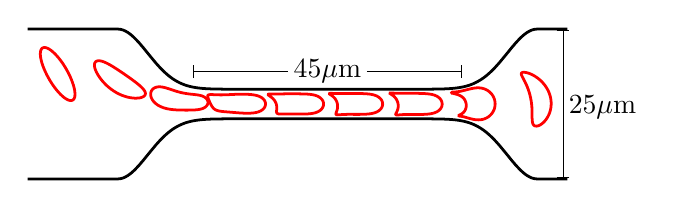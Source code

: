 \begin{tikzpicture}[scale=1.0]

\begin{axis}[
  hide axis,
  axis equal image,
  xmin = -50,
  xmax = 40,
  ymin = -13,
  ymax = 13,
  xtick = \empty,
  ytick = \empty,
]


\addplot[black,line width=1pt] coordinates{
(1.0e+02,0.0e+00)
(1.0e+02,4.398e-01)
(1.0e+02,8.796e-01)
(1.0e+02,1.319e+00)
(1.0e+02,1.759e+00)
(1.0e+02,2.199e+00)
(1.0e+02,2.639e+00)
(1.0e+02,3.079e+00)
(1.0e+02,3.518e+00)
(10.0e+01,3.958e+00)
(10.0e+01,4.398e+00)
(9.999e+01,4.838e+00)
(9.999e+01,5.277e+00)
(9.998e+01,5.717e+00)
(9.996e+01,6.156e+00)
(9.992e+01,6.595e+00)
(9.987e+01,7.032e+00)
(9.98e+01,7.465e+00)
(9.968e+01,7.889e+00)
(9.952e+01,8.298e+00)
(9.931e+01,8.682e+00)
(9.904e+01,9.031e+00)
(9.873e+01,9.341e+00)
(9.838e+01,9.612e+00)
(9.801e+01,9.848e+00)
(9.762e+01,1.005e+01)
(9.722e+01,1.023e+01)
(9.681e+01,1.039e+01)
(9.64e+01,1.054e+01)
(9.598e+01,1.066e+01)
(9.555e+01,1.078e+01)
(9.512e+01,1.088e+01)
(9.469e+01,1.098e+01)
(9.426e+01,1.106e+01)
(9.383e+01,1.114e+01)
(9.34e+01,1.122e+01)
(9.296e+01,1.129e+01)
(9.253e+01,1.135e+01)
(9.209e+01,1.141e+01)
(9.166e+01,1.147e+01)
(9.122e+01,1.152e+01)
(9.078e+01,1.157e+01)
(9.034e+01,1.162e+01)
(8.991e+01,1.166e+01)
(8.947e+01,1.17e+01)
(8.903e+01,1.174e+01)
(8.859e+01,1.178e+01)
(8.816e+01,1.181e+01)
(8.772e+01,1.184e+01)
(8.728e+01,1.188e+01)
(8.684e+01,1.19e+01)
(8.64e+01,1.193e+01)
(8.596e+01,1.196e+01)
(8.552e+01,1.198e+01)
(8.508e+01,1.201e+01)
(8.464e+01,1.203e+01)
(8.42e+01,1.205e+01)
(8.377e+01,1.207e+01)
(8.332e+01,1.209e+01)
(8.289e+01,1.211e+01)
(8.245e+01,1.213e+01)
(8.201e+01,1.215e+01)
(8.157e+01,1.216e+01)
(8.113e+01,1.218e+01)
(8.069e+01,1.219e+01)
(8.025e+01,1.221e+01)
(7.981e+01,1.222e+01)
(7.937e+01,1.224e+01)
(7.893e+01,1.225e+01)
(7.849e+01,1.226e+01)
(7.805e+01,1.227e+01)
(7.761e+01,1.228e+01)
(7.717e+01,1.229e+01)
(7.673e+01,1.23e+01)
(7.629e+01,1.231e+01)
(7.585e+01,1.232e+01)
(7.541e+01,1.233e+01)
(7.497e+01,1.234e+01)
(7.453e+01,1.234e+01)
(7.409e+01,1.235e+01)
(7.365e+01,1.236e+01)
(7.321e+01,1.237e+01)
(7.277e+01,1.237e+01)
(7.234e+01,1.238e+01)
(7.189e+01,1.238e+01)
(7.146e+01,1.239e+01)
(7.102e+01,1.24e+01)
(7.058e+01,1.24e+01)
(7.014e+01,1.241e+01)
(6.97e+01,1.241e+01)
(6.926e+01,1.242e+01)
(6.882e+01,1.242e+01)
(6.838e+01,1.242e+01)
(6.794e+01,1.243e+01)
(6.75e+01,1.243e+01)
(6.706e+01,1.244e+01)
(6.662e+01,1.244e+01)
(6.618e+01,1.244e+01)
(6.574e+01,1.244e+01)
(6.53e+01,1.245e+01)
(6.486e+01,1.245e+01)
(6.442e+01,1.245e+01)
(6.398e+01,1.246e+01)
(6.354e+01,1.246e+01)
(6.31e+01,1.246e+01)
(6.266e+01,1.246e+01)
(6.222e+01,1.246e+01)
(6.178e+01,1.247e+01)
(6.134e+01,1.247e+01)
(6.09e+01,1.247e+01)
(6.046e+01,1.247e+01)
(6.002e+01,1.247e+01)
(5.958e+01,1.248e+01)
(5.914e+01,1.248e+01)
(5.87e+01,1.248e+01)
(5.826e+01,1.248e+01)
(5.782e+01,1.248e+01)
(5.738e+01,1.248e+01)
(5.694e+01,1.248e+01)
(5.65e+01,1.248e+01)
(5.606e+01,1.248e+01)
(5.562e+01,1.249e+01)
(5.518e+01,1.249e+01)
(5.474e+01,1.249e+01)
(5.43e+01,1.249e+01)
(5.386e+01,1.249e+01)
(5.343e+01,1.249e+01)
(5.298e+01,1.249e+01)
(5.255e+01,1.249e+01)
(5.21e+01,1.249e+01)
(5.167e+01,1.249e+01)
(5.123e+01,1.249e+01)
(5.079e+01,1.249e+01)
(5.035e+01,1.249e+01)
(4.991e+01,1.249e+01)
(4.947e+01,1.249e+01)
(4.903e+01,1.25e+01)
(4.859e+01,1.25e+01)
(4.815e+01,1.25e+01)
(4.771e+01,1.25e+01)
(4.727e+01,1.25e+01)
(4.683e+01,1.25e+01)
(4.639e+01,1.25e+01)
(4.595e+01,1.25e+01)
(4.551e+01,1.25e+01)
(4.507e+01,1.25e+01)
(4.463e+01,1.25e+01)
(4.419e+01,1.25e+01)
(4.375e+01,1.25e+01)
(4.331e+01,1.25e+01)
(4.287e+01,1.25e+01)
(4.243e+01,1.25e+01)
(4.199e+01,1.25e+01)
(4.155e+01,1.25e+01)
(4.111e+01,1.25e+01)
(4.067e+01,1.25e+01)
(4.023e+01,1.25e+01)
(3.979e+01,1.25e+01)
(3.935e+01,1.25e+01)
(3.891e+01,1.25e+01)
(3.847e+01,1.25e+01)
(3.803e+01,1.25e+01)
(3.759e+01,1.25e+01)
(3.715e+01,1.25e+01)
(3.671e+01,1.25e+01)
(3.627e+01,1.25e+01)
(3.583e+01,1.25e+01)
(3.539e+01,1.25e+01)
(3.495e+01,1.25e+01)
(3.452e+01,1.245e+01)
(3.409e+01,1.234e+01)
(3.369e+01,1.216e+01)
(3.331e+01,1.194e+01)
(3.295e+01,1.169e+01)
(3.261e+01,1.141e+01)
(3.228e+01,1.111e+01)
(3.197e+01,1.08e+01)
(3.167e+01,1.048e+01)
(3.137e+01,1.016e+01)
(3.109e+01,9.825e+00)
(3.08e+01,9.489e+00)
(3.052e+01,9.15e+00)
(3.025e+01,8.809e+00)
(2.997e+01,8.467e+00)
(2.969e+01,8.125e+00)
(2.941e+01,7.784e+00)
(2.913e+01,7.445e+00)
(2.885e+01,7.108e+00)
(2.857e+01,6.774e+00)
(2.827e+01,6.445e+00)
(2.798e+01,6.121e+00)
(2.767e+01,5.803e+00)
(2.736e+01,5.493e+00)
(2.704e+01,5.192e+00)
(2.671e+01,4.901e+00)
(2.637e+01,4.622e+00)
(2.602e+01,4.357e+00)
(2.566e+01,4.108e+00)
(2.528e+01,3.876e+00)
(2.49e+01,3.663e+00)
(2.45e+01,3.469e+00)
(2.41e+01,3.297e+00)
(2.369e+01,3.146e+00)
(2.327e+01,3.015e+00)
(2.284e+01,2.905e+00)
(2.241e+01,2.812e+00)
(2.198e+01,2.736e+00)
(2.154e+01,2.674e+00)
(2.111e+01,2.625e+00)
(2.067e+01,2.586e+00)
(2.023e+01,2.556e+00)
(1.979e+01,2.533e+00)
(1.935e+01,2.515e+00)
(1.891e+01,2.502e+00)
(1.847e+01,2.493e+00)
(1.803e+01,2.486e+00)
(1.759e+01,2.481e+00)
(1.715e+01,2.477e+00)
(1.671e+01,2.475e+00)
(1.627e+01,2.473e+00)
(1.583e+01,2.472e+00)
(1.539e+01,2.471e+00)
(1.495e+01,2.471e+00)
(1.451e+01,2.47e+00)
(1.407e+01,2.47e+00)
(1.363e+01,2.47e+00)
(1.319e+01,2.47e+00)
(1.275e+01,2.47e+00)
(1.231e+01,2.47e+00)
(1.187e+01,2.47e+00)
(1.143e+01,2.47e+00)
(1.099e+01,2.47e+00)
(1.056e+01,2.47e+00)
(1.012e+01,2.47e+00)
(9.675e+00,2.47e+00)
(9.235e+00,2.47e+00)
(8.796e+00,2.47e+00)
(8.356e+00,2.47e+00)
(7.916e+00,2.47e+00)
(7.476e+00,2.47e+00)
(7.037e+00,2.47e+00)
(6.597e+00,2.47e+00)
(6.157e+00,2.47e+00)
(5.717e+00,2.47e+00)
(5.277e+00,2.47e+00)
(4.838e+00,2.47e+00)
(4.398e+00,2.47e+00)
(3.958e+00,2.47e+00)
(3.518e+00,2.47e+00)
(3.079e+00,2.47e+00)
(2.639e+00,2.47e+00)
(2.199e+00,2.47e+00)
(1.759e+00,2.47e+00)
(1.319e+00,2.47e+00)
(8.796e-01,2.47e+00)
(4.398e-01,2.47e+00)
(-3.829e-14,2.47e+00)
(-4.398e-01,2.47e+00)
(-8.796e-01,2.47e+00)
(-1.319e+00,2.47e+00)
(-1.759e+00,2.47e+00)
(-2.199e+00,2.47e+00)
(-2.639e+00,2.47e+00)
(-3.079e+00,2.47e+00)
(-3.518e+00,2.47e+00)
(-3.958e+00,2.47e+00)
(-4.398e+00,2.47e+00)
(-4.838e+00,2.47e+00)
(-5.277e+00,2.47e+00)
(-5.717e+00,2.47e+00)
(-6.157e+00,2.47e+00)
(-6.597e+00,2.47e+00)
(-7.037e+00,2.47e+00)
(-7.476e+00,2.47e+00)
(-7.916e+00,2.47e+00)
(-8.356e+00,2.47e+00)
(-8.796e+00,2.47e+00)
(-9.235e+00,2.47e+00)
(-9.675e+00,2.47e+00)
(-1.012e+01,2.47e+00)
(-1.056e+01,2.47e+00)
(-1.099e+01,2.47e+00)
(-1.143e+01,2.47e+00)
(-1.187e+01,2.47e+00)
(-1.231e+01,2.47e+00)
(-1.275e+01,2.47e+00)
(-1.319e+01,2.47e+00)
(-1.363e+01,2.47e+00)
(-1.407e+01,2.47e+00)
(-1.451e+01,2.47e+00)
(-1.495e+01,2.471e+00)
(-1.539e+01,2.471e+00)
(-1.583e+01,2.472e+00)
(-1.627e+01,2.473e+00)
(-1.671e+01,2.475e+00)
(-1.715e+01,2.477e+00)
(-1.759e+01,2.481e+00)
(-1.803e+01,2.486e+00)
(-1.847e+01,2.493e+00)
(-1.891e+01,2.502e+00)
(-1.935e+01,2.515e+00)
(-1.979e+01,2.533e+00)
(-2.023e+01,2.556e+00)
(-2.067e+01,2.586e+00)
(-2.111e+01,2.625e+00)
(-2.154e+01,2.674e+00)
(-2.198e+01,2.736e+00)
(-2.241e+01,2.812e+00)
(-2.284e+01,2.905e+00)
(-2.327e+01,3.015e+00)
(-2.369e+01,3.146e+00)
(-2.41e+01,3.297e+00)
(-2.45e+01,3.469e+00)
(-2.49e+01,3.663e+00)
(-2.528e+01,3.876e+00)
(-2.566e+01,4.108e+00)
(-2.602e+01,4.357e+00)
(-2.637e+01,4.622e+00)
(-2.671e+01,4.901e+00)
(-2.704e+01,5.192e+00)
(-2.736e+01,5.493e+00)
(-2.767e+01,5.803e+00)
(-2.798e+01,6.121e+00)
(-2.827e+01,6.445e+00)
(-2.857e+01,6.774e+00)
(-2.885e+01,7.108e+00)
(-2.913e+01,7.445e+00)
(-2.941e+01,7.784e+00)
(-2.969e+01,8.125e+00)
(-2.997e+01,8.467e+00)
(-3.025e+01,8.809e+00)
(-3.052e+01,9.15e+00)
(-3.08e+01,9.489e+00)
(-3.109e+01,9.825e+00)
(-3.137e+01,1.016e+01)
(-3.167e+01,1.048e+01)
(-3.197e+01,1.08e+01)
(-3.228e+01,1.111e+01)
(-3.261e+01,1.141e+01)
(-3.295e+01,1.169e+01)
(-3.331e+01,1.194e+01)
(-3.369e+01,1.216e+01)
(-3.409e+01,1.234e+01)
(-3.452e+01,1.245e+01)
(-3.495e+01,1.25e+01)
(-3.539e+01,1.25e+01)
(-3.583e+01,1.25e+01)
(-3.627e+01,1.25e+01)
(-3.671e+01,1.25e+01)
(-3.715e+01,1.25e+01)
(-3.759e+01,1.25e+01)
(-3.803e+01,1.25e+01)
(-3.847e+01,1.25e+01)
(-3.891e+01,1.25e+01)
(-3.935e+01,1.25e+01)
(-3.979e+01,1.25e+01)
(-4.023e+01,1.25e+01)
(-4.067e+01,1.25e+01)
(-4.111e+01,1.25e+01)
(-4.155e+01,1.25e+01)
(-4.199e+01,1.25e+01)
(-4.243e+01,1.25e+01)
(-4.287e+01,1.25e+01)
(-4.331e+01,1.25e+01)
(-4.375e+01,1.25e+01)
(-4.419e+01,1.25e+01)
(-4.463e+01,1.25e+01)
(-4.507e+01,1.25e+01)
(-4.551e+01,1.25e+01)
(-4.595e+01,1.25e+01)
(-4.639e+01,1.25e+01)
(-4.683e+01,1.25e+01)
(-4.727e+01,1.25e+01)
(-4.771e+01,1.25e+01)
(-4.815e+01,1.25e+01)
(-4.859e+01,1.25e+01)
(-4.903e+01,1.25e+01)
(-4.947e+01,1.249e+01)
(-4.991e+01,1.249e+01)
(-5.035e+01,1.249e+01)
(-5.079e+01,1.249e+01)
(-5.123e+01,1.249e+01)
(-5.167e+01,1.249e+01)
(-5.21e+01,1.249e+01)
(-5.255e+01,1.249e+01)
(-5.298e+01,1.249e+01)
(-5.343e+01,1.249e+01)
(-5.386e+01,1.249e+01)
(-5.43e+01,1.249e+01)
(-5.474e+01,1.249e+01)
(-5.518e+01,1.249e+01)
(-5.562e+01,1.249e+01)
(-5.606e+01,1.248e+01)
(-5.65e+01,1.248e+01)
(-5.694e+01,1.248e+01)
(-5.738e+01,1.248e+01)
(-5.782e+01,1.248e+01)
(-5.826e+01,1.248e+01)
(-5.87e+01,1.248e+01)
(-5.914e+01,1.248e+01)
(-5.958e+01,1.248e+01)
(-6.002e+01,1.247e+01)
(-6.046e+01,1.247e+01)
(-6.09e+01,1.247e+01)
(-6.134e+01,1.247e+01)
(-6.178e+01,1.247e+01)
(-6.222e+01,1.246e+01)
(-6.266e+01,1.246e+01)
(-6.31e+01,1.246e+01)
(-6.354e+01,1.246e+01)
(-6.398e+01,1.246e+01)
(-6.442e+01,1.245e+01)
(-6.486e+01,1.245e+01)
(-6.53e+01,1.245e+01)
(-6.574e+01,1.244e+01)
(-6.618e+01,1.244e+01)
(-6.662e+01,1.244e+01)
(-6.706e+01,1.244e+01)
(-6.75e+01,1.243e+01)
(-6.794e+01,1.243e+01)
(-6.838e+01,1.242e+01)
(-6.882e+01,1.242e+01)
(-6.926e+01,1.242e+01)
(-6.97e+01,1.241e+01)
(-7.014e+01,1.241e+01)
(-7.058e+01,1.24e+01)
(-7.102e+01,1.24e+01)
(-7.146e+01,1.239e+01)
(-7.189e+01,1.238e+01)
(-7.234e+01,1.238e+01)
(-7.277e+01,1.237e+01)
(-7.321e+01,1.237e+01)
(-7.365e+01,1.236e+01)
(-7.409e+01,1.235e+01)
(-7.453e+01,1.234e+01)
(-7.497e+01,1.234e+01)
(-7.541e+01,1.233e+01)
(-7.585e+01,1.232e+01)
(-7.629e+01,1.231e+01)
(-7.673e+01,1.23e+01)
(-7.717e+01,1.229e+01)
(-7.761e+01,1.228e+01)
(-7.805e+01,1.227e+01)
(-7.849e+01,1.226e+01)
(-7.893e+01,1.225e+01)
(-7.937e+01,1.224e+01)
(-7.981e+01,1.222e+01)
(-8.025e+01,1.221e+01)
(-8.069e+01,1.219e+01)
(-8.113e+01,1.218e+01)
(-8.157e+01,1.216e+01)
(-8.201e+01,1.215e+01)
(-8.245e+01,1.213e+01)
(-8.289e+01,1.211e+01)
(-8.332e+01,1.209e+01)
(-8.377e+01,1.207e+01)
(-8.42e+01,1.205e+01)
(-8.464e+01,1.203e+01)
(-8.508e+01,1.201e+01)
(-8.552e+01,1.198e+01)
(-8.596e+01,1.196e+01)
(-8.64e+01,1.193e+01)
(-8.684e+01,1.19e+01)
(-8.728e+01,1.188e+01)
(-8.772e+01,1.184e+01)
(-8.816e+01,1.181e+01)
(-8.859e+01,1.178e+01)
(-8.903e+01,1.174e+01)
(-8.947e+01,1.17e+01)
(-8.991e+01,1.166e+01)
(-9.034e+01,1.162e+01)
(-9.078e+01,1.157e+01)
(-9.122e+01,1.152e+01)
(-9.166e+01,1.147e+01)
(-9.209e+01,1.141e+01)
(-9.253e+01,1.135e+01)
(-9.296e+01,1.129e+01)
(-9.34e+01,1.122e+01)
(-9.383e+01,1.114e+01)
(-9.426e+01,1.106e+01)
(-9.469e+01,1.098e+01)
(-9.512e+01,1.088e+01)
(-9.555e+01,1.078e+01)
(-9.598e+01,1.066e+01)
(-9.64e+01,1.054e+01)
(-9.681e+01,1.039e+01)
(-9.722e+01,1.023e+01)
(-9.762e+01,1.005e+01)
(-9.801e+01,9.848e+00)
(-9.838e+01,9.612e+00)
(-9.873e+01,9.341e+00)
(-9.904e+01,9.031e+00)
(-9.931e+01,8.682e+00)
(-9.952e+01,8.298e+00)
(-9.968e+01,7.889e+00)
(-9.98e+01,7.465e+00)
(-9.987e+01,7.032e+00)
(-9.992e+01,6.595e+00)
(-9.996e+01,6.156e+00)
(-9.998e+01,5.717e+00)
(-9.999e+01,5.277e+00)
(-9.999e+01,4.838e+00)
(-10.0e+01,4.398e+00)
(-10.0e+01,3.958e+00)
(-1.0e+02,3.518e+00)
(-1.0e+02,3.079e+00)
(-1.0e+02,2.639e+00)
(-1.0e+02,2.199e+00)
(-1.0e+02,1.759e+00)
(-1.0e+02,1.319e+00)
(-1.0e+02,8.796e-01)
(-1.0e+02,4.398e-01)
(-1.0e+02,-4.02e-15)
(-1.0e+02,-4.398e-01)
(-1.0e+02,-8.796e-01)
(-1.0e+02,-1.319e+00)
(-1.0e+02,-1.759e+00)
(-1.0e+02,-2.199e+00)
(-1.0e+02,-2.639e+00)
(-1.0e+02,-3.079e+00)
(-1.0e+02,-3.518e+00)
(-10.0e+01,-3.958e+00)
(-10.0e+01,-4.398e+00)
(-9.999e+01,-4.838e+00)
(-9.999e+01,-5.277e+00)
(-9.998e+01,-5.717e+00)
(-9.996e+01,-6.156e+00)
(-9.992e+01,-6.595e+00)
(-9.987e+01,-7.032e+00)
(-9.98e+01,-7.465e+00)
(-9.968e+01,-7.889e+00)
(-9.952e+01,-8.298e+00)
(-9.931e+01,-8.682e+00)
(-9.904e+01,-9.031e+00)
(-9.873e+01,-9.341e+00)
(-9.838e+01,-9.612e+00)
(-9.801e+01,-9.848e+00)
(-9.762e+01,-1.005e+01)
(-9.722e+01,-1.023e+01)
(-9.681e+01,-1.039e+01)
(-9.64e+01,-1.054e+01)
(-9.598e+01,-1.066e+01)
(-9.555e+01,-1.078e+01)
(-9.512e+01,-1.088e+01)
(-9.469e+01,-1.098e+01)
(-9.426e+01,-1.106e+01)
(-9.383e+01,-1.114e+01)
(-9.34e+01,-1.122e+01)
(-9.296e+01,-1.129e+01)
(-9.253e+01,-1.135e+01)
(-9.209e+01,-1.141e+01)
(-9.166e+01,-1.147e+01)
(-9.122e+01,-1.152e+01)
(-9.078e+01,-1.157e+01)
(-9.034e+01,-1.162e+01)
(-8.991e+01,-1.166e+01)
(-8.947e+01,-1.17e+01)
(-8.903e+01,-1.174e+01)
(-8.859e+01,-1.178e+01)
(-8.816e+01,-1.181e+01)
(-8.772e+01,-1.184e+01)
(-8.728e+01,-1.188e+01)
(-8.684e+01,-1.19e+01)
(-8.64e+01,-1.193e+01)
(-8.596e+01,-1.196e+01)
(-8.552e+01,-1.198e+01)
(-8.508e+01,-1.201e+01)
(-8.464e+01,-1.203e+01)
(-8.42e+01,-1.205e+01)
(-8.377e+01,-1.207e+01)
(-8.332e+01,-1.209e+01)
(-8.289e+01,-1.211e+01)
(-8.245e+01,-1.213e+01)
(-8.201e+01,-1.215e+01)
(-8.157e+01,-1.216e+01)
(-8.113e+01,-1.218e+01)
(-8.069e+01,-1.219e+01)
(-8.025e+01,-1.221e+01)
(-7.981e+01,-1.222e+01)
(-7.937e+01,-1.224e+01)
(-7.893e+01,-1.225e+01)
(-7.849e+01,-1.226e+01)
(-7.805e+01,-1.227e+01)
(-7.761e+01,-1.228e+01)
(-7.717e+01,-1.229e+01)
(-7.673e+01,-1.23e+01)
(-7.629e+01,-1.231e+01)
(-7.585e+01,-1.232e+01)
(-7.541e+01,-1.233e+01)
(-7.497e+01,-1.234e+01)
(-7.453e+01,-1.234e+01)
(-7.409e+01,-1.235e+01)
(-7.365e+01,-1.236e+01)
(-7.321e+01,-1.237e+01)
(-7.277e+01,-1.237e+01)
(-7.234e+01,-1.238e+01)
(-7.189e+01,-1.238e+01)
(-7.146e+01,-1.239e+01)
(-7.102e+01,-1.24e+01)
(-7.058e+01,-1.24e+01)
(-7.014e+01,-1.241e+01)
(-6.97e+01,-1.241e+01)
(-6.926e+01,-1.242e+01)
(-6.882e+01,-1.242e+01)
(-6.838e+01,-1.242e+01)
(-6.794e+01,-1.243e+01)
(-6.75e+01,-1.243e+01)
(-6.706e+01,-1.244e+01)
(-6.662e+01,-1.244e+01)
(-6.618e+01,-1.244e+01)
(-6.574e+01,-1.244e+01)
(-6.53e+01,-1.245e+01)
(-6.486e+01,-1.245e+01)
(-6.442e+01,-1.245e+01)
(-6.398e+01,-1.246e+01)
(-6.354e+01,-1.246e+01)
(-6.31e+01,-1.246e+01)
(-6.266e+01,-1.246e+01)
(-6.222e+01,-1.246e+01)
(-6.178e+01,-1.247e+01)
(-6.134e+01,-1.247e+01)
(-6.09e+01,-1.247e+01)
(-6.046e+01,-1.247e+01)
(-6.002e+01,-1.247e+01)
(-5.958e+01,-1.248e+01)
(-5.914e+01,-1.248e+01)
(-5.87e+01,-1.248e+01)
(-5.826e+01,-1.248e+01)
(-5.782e+01,-1.248e+01)
(-5.738e+01,-1.248e+01)
(-5.694e+01,-1.248e+01)
(-5.65e+01,-1.248e+01)
(-5.606e+01,-1.248e+01)
(-5.562e+01,-1.249e+01)
(-5.518e+01,-1.249e+01)
(-5.474e+01,-1.249e+01)
(-5.43e+01,-1.249e+01)
(-5.386e+01,-1.249e+01)
(-5.343e+01,-1.249e+01)
(-5.298e+01,-1.249e+01)
(-5.255e+01,-1.249e+01)
(-5.21e+01,-1.249e+01)
(-5.167e+01,-1.249e+01)
(-5.123e+01,-1.249e+01)
(-5.079e+01,-1.249e+01)
(-5.035e+01,-1.249e+01)
(-4.991e+01,-1.249e+01)
(-4.947e+01,-1.249e+01)
(-4.903e+01,-1.25e+01)
(-4.859e+01,-1.25e+01)
(-4.815e+01,-1.25e+01)
(-4.771e+01,-1.25e+01)
(-4.727e+01,-1.25e+01)
(-4.683e+01,-1.25e+01)
(-4.639e+01,-1.25e+01)
(-4.595e+01,-1.25e+01)
(-4.551e+01,-1.25e+01)
(-4.507e+01,-1.25e+01)
(-4.463e+01,-1.25e+01)
(-4.419e+01,-1.25e+01)
(-4.375e+01,-1.25e+01)
(-4.331e+01,-1.25e+01)
(-4.287e+01,-1.25e+01)
(-4.243e+01,-1.25e+01)
(-4.199e+01,-1.25e+01)
(-4.155e+01,-1.25e+01)
(-4.111e+01,-1.25e+01)
(-4.067e+01,-1.25e+01)
(-4.023e+01,-1.25e+01)
(-3.979e+01,-1.25e+01)
(-3.935e+01,-1.25e+01)
(-3.891e+01,-1.25e+01)
(-3.847e+01,-1.25e+01)
(-3.803e+01,-1.25e+01)
(-3.759e+01,-1.25e+01)
(-3.715e+01,-1.25e+01)
(-3.671e+01,-1.25e+01)
(-3.627e+01,-1.25e+01)
(-3.583e+01,-1.25e+01)
(-3.539e+01,-1.25e+01)
(-3.495e+01,-1.25e+01)
(-3.452e+01,-1.245e+01)
(-3.409e+01,-1.234e+01)
(-3.369e+01,-1.216e+01)
(-3.331e+01,-1.194e+01)
(-3.295e+01,-1.169e+01)
(-3.261e+01,-1.141e+01)
(-3.228e+01,-1.111e+01)
(-3.197e+01,-1.08e+01)
(-3.167e+01,-1.048e+01)
(-3.137e+01,-1.016e+01)
(-3.109e+01,-9.825e+00)
(-3.08e+01,-9.489e+00)
(-3.052e+01,-9.15e+00)
(-3.025e+01,-8.809e+00)
(-2.997e+01,-8.467e+00)
(-2.969e+01,-8.125e+00)
(-2.941e+01,-7.784e+00)
(-2.913e+01,-7.445e+00)
(-2.885e+01,-7.108e+00)
(-2.857e+01,-6.774e+00)
(-2.827e+01,-6.445e+00)
(-2.798e+01,-6.121e+00)
(-2.767e+01,-5.803e+00)
(-2.736e+01,-5.493e+00)
(-2.704e+01,-5.192e+00)
(-2.671e+01,-4.901e+00)
(-2.637e+01,-4.622e+00)
(-2.602e+01,-4.357e+00)
(-2.566e+01,-4.108e+00)
(-2.528e+01,-3.876e+00)
(-2.49e+01,-3.663e+00)
(-2.45e+01,-3.469e+00)
(-2.41e+01,-3.297e+00)
(-2.369e+01,-3.146e+00)
(-2.327e+01,-3.015e+00)
(-2.284e+01,-2.905e+00)
(-2.241e+01,-2.812e+00)
(-2.198e+01,-2.736e+00)
(-2.154e+01,-2.674e+00)
(-2.111e+01,-2.625e+00)
(-2.067e+01,-2.586e+00)
(-2.023e+01,-2.556e+00)
(-1.979e+01,-2.533e+00)
(-1.935e+01,-2.515e+00)
(-1.891e+01,-2.502e+00)
(-1.847e+01,-2.493e+00)
(-1.803e+01,-2.486e+00)
(-1.759e+01,-2.481e+00)
(-1.715e+01,-2.477e+00)
(-1.671e+01,-2.475e+00)
(-1.627e+01,-2.473e+00)
(-1.583e+01,-2.472e+00)
(-1.539e+01,-2.471e+00)
(-1.495e+01,-2.471e+00)
(-1.451e+01,-2.47e+00)
(-1.407e+01,-2.47e+00)
(-1.363e+01,-2.47e+00)
(-1.319e+01,-2.47e+00)
(-1.275e+01,-2.47e+00)
(-1.231e+01,-2.47e+00)
(-1.187e+01,-2.47e+00)
(-1.143e+01,-2.47e+00)
(-1.099e+01,-2.47e+00)
(-1.056e+01,-2.47e+00)
(-1.012e+01,-2.47e+00)
(-9.675e+00,-2.47e+00)
(-9.235e+00,-2.47e+00)
(-8.796e+00,-2.47e+00)
(-8.356e+00,-2.47e+00)
(-7.916e+00,-2.47e+00)
(-7.476e+00,-2.47e+00)
(-7.037e+00,-2.47e+00)
(-6.597e+00,-2.47e+00)
(-6.157e+00,-2.47e+00)
(-5.717e+00,-2.47e+00)
(-5.277e+00,-2.47e+00)
(-4.838e+00,-2.47e+00)
(-4.398e+00,-2.47e+00)
(-3.958e+00,-2.47e+00)
(-3.518e+00,-2.47e+00)
(-3.079e+00,-2.47e+00)
(-2.639e+00,-2.47e+00)
(-2.199e+00,-2.47e+00)
(-1.759e+00,-2.47e+00)
(-1.319e+00,-2.47e+00)
(-8.796e-01,-2.47e+00)
(-4.398e-01,-2.47e+00)
(7.045e-14,-2.47e+00)
(4.398e-01,-2.47e+00)
(8.796e-01,-2.47e+00)
(1.319e+00,-2.47e+00)
(1.759e+00,-2.47e+00)
(2.199e+00,-2.47e+00)
(2.639e+00,-2.47e+00)
(3.079e+00,-2.47e+00)
(3.518e+00,-2.47e+00)
(3.958e+00,-2.47e+00)
(4.398e+00,-2.47e+00)
(4.838e+00,-2.47e+00)
(5.277e+00,-2.47e+00)
(5.717e+00,-2.47e+00)
(6.157e+00,-2.47e+00)
(6.597e+00,-2.47e+00)
(7.037e+00,-2.47e+00)
(7.476e+00,-2.47e+00)
(7.916e+00,-2.47e+00)
(8.356e+00,-2.47e+00)
(8.796e+00,-2.47e+00)
(9.235e+00,-2.47e+00)
(9.675e+00,-2.47e+00)
(1.012e+01,-2.47e+00)
(1.056e+01,-2.47e+00)
(1.099e+01,-2.47e+00)
(1.143e+01,-2.47e+00)
(1.187e+01,-2.47e+00)
(1.231e+01,-2.47e+00)
(1.275e+01,-2.47e+00)
(1.319e+01,-2.47e+00)
(1.363e+01,-2.47e+00)
(1.407e+01,-2.47e+00)
(1.451e+01,-2.47e+00)
(1.495e+01,-2.471e+00)
(1.539e+01,-2.471e+00)
(1.583e+01,-2.472e+00)
(1.627e+01,-2.473e+00)
(1.671e+01,-2.475e+00)
(1.715e+01,-2.477e+00)
(1.759e+01,-2.481e+00)
(1.803e+01,-2.486e+00)
(1.847e+01,-2.493e+00)
(1.891e+01,-2.502e+00)
(1.935e+01,-2.515e+00)
(1.979e+01,-2.533e+00)
(2.023e+01,-2.556e+00)
(2.067e+01,-2.586e+00)
(2.111e+01,-2.625e+00)
(2.154e+01,-2.674e+00)
(2.198e+01,-2.736e+00)
(2.241e+01,-2.812e+00)
(2.284e+01,-2.905e+00)
(2.327e+01,-3.015e+00)
(2.369e+01,-3.146e+00)
(2.41e+01,-3.297e+00)
(2.45e+01,-3.469e+00)
(2.49e+01,-3.663e+00)
(2.528e+01,-3.876e+00)
(2.566e+01,-4.108e+00)
(2.602e+01,-4.357e+00)
(2.637e+01,-4.622e+00)
(2.671e+01,-4.901e+00)
(2.704e+01,-5.192e+00)
(2.736e+01,-5.493e+00)
(2.767e+01,-5.803e+00)
(2.798e+01,-6.121e+00)
(2.827e+01,-6.445e+00)
(2.857e+01,-6.774e+00)
(2.885e+01,-7.108e+00)
(2.913e+01,-7.445e+00)
(2.941e+01,-7.784e+00)
(2.969e+01,-8.125e+00)
(2.997e+01,-8.467e+00)
(3.025e+01,-8.809e+00)
(3.052e+01,-9.15e+00)
(3.08e+01,-9.489e+00)
(3.109e+01,-9.825e+00)
(3.137e+01,-1.016e+01)
(3.167e+01,-1.048e+01)
(3.197e+01,-1.08e+01)
(3.228e+01,-1.111e+01)
(3.261e+01,-1.141e+01)
(3.295e+01,-1.169e+01)
(3.331e+01,-1.194e+01)
(3.369e+01,-1.216e+01)
(3.409e+01,-1.234e+01)
(3.452e+01,-1.245e+01)
(3.495e+01,-1.25e+01)
(3.539e+01,-1.25e+01)
(3.583e+01,-1.25e+01)
(3.627e+01,-1.25e+01)
(3.671e+01,-1.25e+01)
(3.715e+01,-1.25e+01)
(3.759e+01,-1.25e+01)
(3.803e+01,-1.25e+01)
(3.847e+01,-1.25e+01)
(3.891e+01,-1.25e+01)
(3.935e+01,-1.25e+01)
(3.979e+01,-1.25e+01)
(4.023e+01,-1.25e+01)
(4.067e+01,-1.25e+01)
(4.111e+01,-1.25e+01)
(4.155e+01,-1.25e+01)
(4.199e+01,-1.25e+01)
(4.243e+01,-1.25e+01)
(4.287e+01,-1.25e+01)
(4.331e+01,-1.25e+01)
(4.375e+01,-1.25e+01)
(4.419e+01,-1.25e+01)
(4.463e+01,-1.25e+01)
(4.507e+01,-1.25e+01)
(4.551e+01,-1.25e+01)
(4.595e+01,-1.25e+01)
(4.639e+01,-1.25e+01)
(4.683e+01,-1.25e+01)
(4.727e+01,-1.25e+01)
(4.771e+01,-1.25e+01)
(4.815e+01,-1.25e+01)
(4.859e+01,-1.25e+01)
(4.903e+01,-1.25e+01)
(4.947e+01,-1.249e+01)
(4.991e+01,-1.249e+01)
(5.035e+01,-1.249e+01)
(5.079e+01,-1.249e+01)
(5.123e+01,-1.249e+01)
(5.167e+01,-1.249e+01)
(5.21e+01,-1.249e+01)
(5.255e+01,-1.249e+01)
(5.298e+01,-1.249e+01)
(5.343e+01,-1.249e+01)
(5.386e+01,-1.249e+01)
(5.43e+01,-1.249e+01)
(5.474e+01,-1.249e+01)
(5.518e+01,-1.249e+01)
(5.562e+01,-1.249e+01)
(5.606e+01,-1.248e+01)
(5.65e+01,-1.248e+01)
(5.694e+01,-1.248e+01)
(5.738e+01,-1.248e+01)
(5.782e+01,-1.248e+01)
(5.826e+01,-1.248e+01)
(5.87e+01,-1.248e+01)
(5.914e+01,-1.248e+01)
(5.958e+01,-1.248e+01)
(6.002e+01,-1.247e+01)
(6.046e+01,-1.247e+01)
(6.09e+01,-1.247e+01)
(6.134e+01,-1.247e+01)
(6.178e+01,-1.247e+01)
(6.222e+01,-1.246e+01)
(6.266e+01,-1.246e+01)
(6.31e+01,-1.246e+01)
(6.354e+01,-1.246e+01)
(6.398e+01,-1.246e+01)
(6.442e+01,-1.245e+01)
(6.486e+01,-1.245e+01)
(6.53e+01,-1.245e+01)
(6.574e+01,-1.244e+01)
(6.618e+01,-1.244e+01)
(6.662e+01,-1.244e+01)
(6.706e+01,-1.244e+01)
(6.75e+01,-1.243e+01)
(6.794e+01,-1.243e+01)
(6.838e+01,-1.242e+01)
(6.882e+01,-1.242e+01)
(6.926e+01,-1.242e+01)
(6.97e+01,-1.241e+01)
(7.014e+01,-1.241e+01)
(7.058e+01,-1.24e+01)
(7.102e+01,-1.24e+01)
(7.146e+01,-1.239e+01)
(7.189e+01,-1.238e+01)
(7.234e+01,-1.238e+01)
(7.277e+01,-1.237e+01)
(7.321e+01,-1.237e+01)
(7.365e+01,-1.236e+01)
(7.409e+01,-1.235e+01)
(7.453e+01,-1.234e+01)
(7.497e+01,-1.234e+01)
(7.541e+01,-1.233e+01)
(7.585e+01,-1.232e+01)
(7.629e+01,-1.231e+01)
(7.673e+01,-1.23e+01)
(7.717e+01,-1.229e+01)
(7.761e+01,-1.228e+01)
(7.805e+01,-1.227e+01)
(7.849e+01,-1.226e+01)
(7.893e+01,-1.225e+01)
(7.937e+01,-1.224e+01)
(7.981e+01,-1.222e+01)
(8.025e+01,-1.221e+01)
(8.069e+01,-1.219e+01)
(8.113e+01,-1.218e+01)
(8.157e+01,-1.216e+01)
(8.201e+01,-1.215e+01)
(8.245e+01,-1.213e+01)
(8.289e+01,-1.211e+01)
(8.332e+01,-1.209e+01)
(8.377e+01,-1.207e+01)
(8.42e+01,-1.205e+01)
(8.464e+01,-1.203e+01)
(8.508e+01,-1.201e+01)
(8.552e+01,-1.198e+01)
(8.596e+01,-1.196e+01)
(8.64e+01,-1.193e+01)
(8.684e+01,-1.19e+01)
(8.728e+01,-1.188e+01)
(8.772e+01,-1.184e+01)
(8.816e+01,-1.181e+01)
(8.859e+01,-1.178e+01)
(8.903e+01,-1.174e+01)
(8.947e+01,-1.17e+01)
(8.991e+01,-1.166e+01)
(9.034e+01,-1.162e+01)
(9.078e+01,-1.157e+01)
(9.122e+01,-1.152e+01)
(9.166e+01,-1.147e+01)
(9.209e+01,-1.141e+01)
(9.253e+01,-1.135e+01)
(9.296e+01,-1.129e+01)
(9.34e+01,-1.122e+01)
(9.383e+01,-1.114e+01)
(9.426e+01,-1.106e+01)
(9.469e+01,-1.098e+01)
(9.512e+01,-1.088e+01)
(9.555e+01,-1.078e+01)
(9.598e+01,-1.066e+01)
(9.64e+01,-1.054e+01)
(9.681e+01,-1.039e+01)
(9.722e+01,-1.023e+01)
(9.762e+01,-1.005e+01)
(9.801e+01,-9.848e+00)
(9.838e+01,-9.612e+00)
(9.873e+01,-9.341e+00)
(9.904e+01,-9.031e+00)
(9.931e+01,-8.682e+00)
(9.952e+01,-8.298e+00)
(9.968e+01,-7.889e+00)
(9.98e+01,-7.465e+00)
(9.987e+01,-7.032e+00)
(9.992e+01,-6.595e+00)
(9.996e+01,-6.156e+00)
(9.998e+01,-5.717e+00)
(9.999e+01,-5.277e+00)
(9.999e+01,-4.838e+00)
(10.0e+01,-4.398e+00)
(10.0e+01,-3.958e+00)
(1.0e+02,-3.518e+00)
(1.0e+02,-3.079e+00)
(1.0e+02,-2.639e+00)
(1.0e+02,-2.199e+00)
(1.0e+02,-1.759e+00)
(1.0e+02,-1.319e+00)
(1.0e+02,-8.796e-01)
(1.0e+02,-4.398e-01)
};

%\addplot[red,line width=1pt] coordinates{
%(-4.751e+01,9.343e+00)
%(-4.755e+01,9.313e+00)
%(-4.76e+01,9.28e+00)
%(-4.764e+01,9.241e+00)
%(-4.767e+01,9.198e+00)
%(-4.771e+01,9.15e+00)
%(-4.774e+01,9.098e+00)
%(-4.777e+01,9.042e+00)
%(-4.779e+01,8.981e+00)
%(-4.782e+01,8.916e+00)
%(-4.784e+01,8.847e+00)
%(-4.785e+01,8.773e+00)
%(-4.787e+01,8.696e+00)
%(-4.787e+01,8.614e+00)
%(-4.788e+01,8.529e+00)
%(-4.789e+01,8.44e+00)
%(-4.789e+01,8.348e+00)
%(-4.789e+01,8.251e+00)
%(-4.788e+01,8.152e+00)
%(-4.787e+01,8.048e+00)
%(-4.786e+01,7.942e+00)
%(-4.785e+01,7.832e+00)
%(-4.783e+01,7.72e+00)
%(-4.781e+01,7.604e+00)
%(-4.779e+01,7.486e+00)
%(-4.776e+01,7.365e+00)
%(-4.773e+01,7.242e+00)
%(-4.77e+01,7.116e+00)
%(-4.766e+01,6.988e+00)
%(-4.763e+01,6.857e+00)
%(-4.758e+01,6.725e+00)
%(-4.754e+01,6.591e+00)
%(-4.749e+01,6.455e+00)
%(-4.745e+01,6.318e+00)
%(-4.739e+01,6.179e+00)
%(-4.734e+01,6.039e+00)
%(-4.728e+01,5.898e+00)
%(-4.722e+01,5.756e+00)
%(-4.716e+01,5.613e+00)
%(-4.71e+01,5.469e+00)
%(-4.703e+01,5.325e+00)
%(-4.696e+01,5.181e+00)
%(-4.689e+01,5.036e+00)
%(-4.682e+01,4.891e+00)
%(-4.675e+01,4.747e+00)
%(-4.667e+01,4.603e+00)
%(-4.659e+01,4.459e+00)
%(-4.651e+01,4.316e+00)
%(-4.643e+01,4.173e+00)
%(-4.635e+01,4.031e+00)
%(-4.627e+01,3.891e+00)
%(-4.618e+01,3.751e+00)
%(-4.609e+01,3.613e+00)
%(-4.601e+01,3.477e+00)
%(-4.592e+01,3.342e+00)
%(-4.583e+01,3.208e+00)
%(-4.574e+01,3.077e+00)
%(-4.564e+01,2.948e+00)
%(-4.555e+01,2.821e+00)
%(-4.546e+01,2.696e+00)
%(-4.536e+01,2.574e+00)
%(-4.527e+01,2.454e+00)
%(-4.518e+01,2.337e+00)
%(-4.508e+01,2.223e+00)
%(-4.499e+01,2.112e+00)
%(-4.489e+01,2.004e+00)
%(-4.48e+01,1.9e+00)
%(-4.47e+01,1.798e+00)
%(-4.461e+01,1.7e+00)
%(-4.452e+01,1.606e+00)
%(-4.442e+01,1.515e+00)
%(-4.433e+01,1.428e+00)
%(-4.424e+01,1.344e+00)
%(-4.415e+01,1.265e+00)
%(-4.406e+01,1.19e+00)
%(-4.397e+01,1.118e+00)
%(-4.388e+01,1.051e+00)
%(-4.38e+01,9.882e-01)
%(-4.371e+01,9.295e-01)
%(-4.363e+01,8.753e-01)
%(-4.354e+01,8.254e-01)
%(-4.346e+01,7.8e-01)
%(-4.338e+01,7.392e-01)
%(-4.331e+01,7.029e-01)
%(-4.323e+01,6.712e-01)
%(-4.316e+01,6.441e-01)
%(-4.309e+01,6.217e-01)
%(-4.302e+01,6.04e-01)
%(-4.295e+01,5.91e-01)
%(-4.288e+01,5.827e-01)
%(-4.282e+01,5.792e-01)
%(-4.276e+01,5.804e-01)
%(-4.27e+01,5.863e-01)
%(-4.264e+01,5.969e-01)
%(-4.259e+01,6.123e-01)
%(-4.254e+01,6.323e-01)
%(-4.249e+01,6.571e-01)
%(-4.245e+01,6.864e-01)
%(-4.24e+01,7.205e-01)
%(-4.236e+01,7.59e-01)
%(-4.233e+01,8.022e-01)
%(-4.229e+01,8.498e-01)
%(-4.226e+01,9.019e-01)
%(-4.223e+01,9.583e-01)
%(-4.221e+01,1.019e+00)
%(-4.218e+01,1.084e+00)
%(-4.216e+01,1.153e+00)
%(-4.215e+01,1.227e+00)
%(-4.213e+01,1.304e+00)
%(-4.213e+01,1.385e+00)
%(-4.212e+01,1.471e+00)
%(-4.211e+01,1.56e+00)
%(-4.211e+01,1.652e+00)
%(-4.211e+01,1.749e+00)
%(-4.212e+01,1.848e+00)
%(-4.213e+01,1.952e+00)
%(-4.214e+01,2.058e+00)
%(-4.215e+01,2.167e+00)
%(-4.217e+01,2.28e+00)
%(-4.219e+01,2.396e+00)
%(-4.221e+01,2.514e+00)
%(-4.224e+01,2.635e+00)
%(-4.227e+01,2.758e+00)
%(-4.23e+01,2.884e+00)
%(-4.234e+01,3.012e+00)
%(-4.237e+01,3.143e+00)
%(-4.242e+01,3.275e+00)
%(-4.246e+01,3.409e+00)
%(-4.251e+01,3.545e+00)
%(-4.255e+01,3.682e+00)
%(-4.261e+01,3.821e+00)
%(-4.266e+01,3.961e+00)
%(-4.272e+01,4.102e+00)
%(-4.278e+01,4.244e+00)
%(-4.284e+01,4.387e+00)
%(-4.29e+01,4.531e+00)
%(-4.297e+01,4.675e+00)
%(-4.304e+01,4.819e+00)
%(-4.311e+01,4.964e+00)
%(-4.318e+01,5.109e+00)
%(-4.325e+01,5.253e+00)
%(-4.333e+01,5.397e+00)
%(-4.341e+01,5.541e+00)
%(-4.349e+01,5.684e+00)
%(-4.357e+01,5.827e+00)
%(-4.365e+01,5.969e+00)
%(-4.373e+01,6.109e+00)
%(-4.382e+01,6.249e+00)
%(-4.391e+01,6.387e+00)
%(-4.399e+01,6.523e+00)
%(-4.408e+01,6.658e+00)
%(-4.417e+01,6.792e+00)
%(-4.426e+01,6.923e+00)
%(-4.436e+01,7.052e+00)
%(-4.445e+01,7.179e+00)
%(-4.454e+01,7.304e+00)
%(-4.464e+01,7.426e+00)
%(-4.473e+01,7.546e+00)
%(-4.482e+01,7.662e+00)
%(-4.492e+01,7.777e+00)
%(-4.501e+01,7.888e+00)
%(-4.511e+01,7.996e+00)
%(-4.52e+01,8.1e+00)
%(-4.53e+01,8.202e+00)
%(-4.539e+01,8.3e+00)
%(-4.548e+01,8.394e+00)
%(-4.558e+01,8.485e+00)
%(-4.567e+01,8.572e+00)
%(-4.576e+01,8.656e+00)
%(-4.585e+01,8.735e+00)
%(-4.594e+01,8.81e+00)
%(-4.603e+01,8.882e+00)
%(-4.612e+01,8.949e+00)
%(-4.62e+01,9.012e+00)
%(-4.629e+01,9.07e+00)
%(-4.637e+01,9.125e+00)
%(-4.646e+01,9.175e+00)
%(-4.654e+01,9.22e+00)
%(-4.662e+01,9.261e+00)
%(-4.669e+01,9.297e+00)
%(-4.677e+01,9.329e+00)
%(-4.684e+01,9.356e+00)
%(-4.691e+01,9.378e+00)
%(-4.698e+01,9.396e+00)
%(-4.705e+01,9.409e+00)
%(-4.712e+01,9.417e+00)
%(-4.718e+01,9.421e+00)
%(-4.724e+01,9.42e+00)
%(-4.73e+01,9.414e+00)
%(-4.736e+01,9.403e+00)
%(-4.741e+01,9.388e+00)
%(-4.746e+01,9.368e+00)
%};

\addplot[red,line width=1pt] coordinates{
(-4.751e+01,9.343e+00)
(-4.755e+01,9.313e+00)
(-4.76e+01,9.28e+00)
(-4.764e+01,9.241e+00)
(-4.767e+01,9.198e+00)
(-4.771e+01,9.15e+00)
(-4.774e+01,9.098e+00)
(-4.777e+01,9.042e+00)
(-4.779e+01,8.981e+00)
(-4.782e+01,8.916e+00)
(-4.784e+01,8.847e+00)
(-4.785e+01,8.773e+00)
(-4.787e+01,8.696e+00)
(-4.787e+01,8.614e+00)
(-4.788e+01,8.529e+00)
(-4.789e+01,8.44e+00)
(-4.789e+01,8.348e+00)
(-4.789e+01,8.251e+00)
(-4.788e+01,8.152e+00)
(-4.787e+01,8.048e+00)
(-4.786e+01,7.942e+00)
(-4.785e+01,7.832e+00)
(-4.783e+01,7.72e+00)
(-4.781e+01,7.604e+00)
(-4.779e+01,7.486e+00)
(-4.776e+01,7.365e+00)
(-4.773e+01,7.242e+00)
(-4.77e+01,7.116e+00)
(-4.766e+01,6.988e+00)
(-4.763e+01,6.857e+00)
(-4.758e+01,6.725e+00)
(-4.754e+01,6.591e+00)
(-4.749e+01,6.455e+00)
(-4.745e+01,6.318e+00)
(-4.739e+01,6.179e+00)
(-4.734e+01,6.039e+00)
(-4.728e+01,5.898e+00)
(-4.722e+01,5.756e+00)
(-4.716e+01,5.613e+00)
(-4.71e+01,5.469e+00)
(-4.703e+01,5.325e+00)
(-4.696e+01,5.181e+00)
(-4.689e+01,5.036e+00)
(-4.682e+01,4.891e+00)
(-4.675e+01,4.747e+00)
(-4.667e+01,4.603e+00)
(-4.659e+01,4.459e+00)
(-4.651e+01,4.316e+00)
(-4.643e+01,4.173e+00)
(-4.635e+01,4.031e+00)
(-4.627e+01,3.891e+00)
(-4.618e+01,3.751e+00)
(-4.609e+01,3.613e+00)
(-4.601e+01,3.477e+00)
(-4.592e+01,3.342e+00)
(-4.583e+01,3.208e+00)
(-4.574e+01,3.077e+00)
(-4.564e+01,2.948e+00)
(-4.555e+01,2.821e+00)
(-4.546e+01,2.696e+00)
(-4.536e+01,2.574e+00)
(-4.527e+01,2.454e+00)
(-4.518e+01,2.337e+00)
(-4.508e+01,2.223e+00)
(-4.499e+01,2.112e+00)
(-4.489e+01,2.004e+00)
(-4.48e+01,1.9e+00)
(-4.47e+01,1.798e+00)
(-4.461e+01,1.7e+00)
(-4.452e+01,1.606e+00)
(-4.442e+01,1.515e+00)
(-4.433e+01,1.428e+00)
(-4.424e+01,1.344e+00)
(-4.415e+01,1.265e+00)
(-4.406e+01,1.19e+00)
(-4.397e+01,1.118e+00)
(-4.388e+01,1.051e+00)
(-4.38e+01,9.882e-01)
(-4.371e+01,9.295e-01)
(-4.363e+01,8.753e-01)
(-4.354e+01,8.254e-01)
(-4.346e+01,7.8e-01)
(-4.338e+01,7.392e-01)
(-4.331e+01,7.029e-01)
(-4.323e+01,6.712e-01)
(-4.316e+01,6.441e-01)
(-4.309e+01,6.217e-01)
(-4.302e+01,6.04e-01)
(-4.295e+01,5.91e-01)
(-4.288e+01,5.827e-01)
(-4.282e+01,5.792e-01)
(-4.276e+01,5.804e-01)
(-4.27e+01,5.863e-01)
(-4.264e+01,5.969e-01)
(-4.259e+01,6.123e-01)
(-4.254e+01,6.323e-01)
(-4.249e+01,6.571e-01)
(-4.245e+01,6.864e-01)
(-4.24e+01,7.205e-01)
(-4.236e+01,7.59e-01)
(-4.233e+01,8.022e-01)
(-4.229e+01,8.498e-01)
(-4.226e+01,9.019e-01)
(-4.223e+01,9.583e-01)
(-4.221e+01,1.019e+00)
(-4.218e+01,1.084e+00)
(-4.216e+01,1.153e+00)
(-4.215e+01,1.227e+00)
(-4.213e+01,1.304e+00)
(-4.213e+01,1.385e+00)
(-4.212e+01,1.471e+00)
(-4.211e+01,1.56e+00)
(-4.211e+01,1.652e+00)
(-4.211e+01,1.749e+00)
(-4.212e+01,1.848e+00)
(-4.213e+01,1.952e+00)
(-4.214e+01,2.058e+00)
(-4.215e+01,2.167e+00)
(-4.217e+01,2.28e+00)
(-4.219e+01,2.396e+00)
(-4.221e+01,2.514e+00)
(-4.224e+01,2.635e+00)
(-4.227e+01,2.758e+00)
(-4.23e+01,2.884e+00)
(-4.234e+01,3.012e+00)
(-4.237e+01,3.143e+00)
(-4.242e+01,3.275e+00)
(-4.246e+01,3.409e+00)
(-4.251e+01,3.545e+00)
(-4.255e+01,3.682e+00)
(-4.261e+01,3.821e+00)
(-4.266e+01,3.961e+00)
(-4.272e+01,4.102e+00)
(-4.278e+01,4.244e+00)
(-4.284e+01,4.387e+00)
(-4.29e+01,4.531e+00)
(-4.297e+01,4.675e+00)
(-4.304e+01,4.819e+00)
(-4.311e+01,4.964e+00)
(-4.318e+01,5.109e+00)
(-4.325e+01,5.253e+00)
(-4.333e+01,5.397e+00)
(-4.341e+01,5.541e+00)
(-4.349e+01,5.684e+00)
(-4.357e+01,5.827e+00)
(-4.365e+01,5.969e+00)
(-4.373e+01,6.109e+00)
(-4.382e+01,6.249e+00)
(-4.391e+01,6.387e+00)
(-4.399e+01,6.523e+00)
(-4.408e+01,6.658e+00)
(-4.417e+01,6.792e+00)
(-4.426e+01,6.923e+00)
(-4.436e+01,7.052e+00)
(-4.445e+01,7.179e+00)
(-4.454e+01,7.304e+00)
(-4.464e+01,7.426e+00)
(-4.473e+01,7.546e+00)
(-4.482e+01,7.662e+00)
(-4.492e+01,7.777e+00)
(-4.501e+01,7.888e+00)
(-4.511e+01,7.996e+00)
(-4.52e+01,8.1e+00)
(-4.53e+01,8.202e+00)
(-4.539e+01,8.3e+00)
(-4.548e+01,8.394e+00)
(-4.558e+01,8.485e+00)
(-4.567e+01,8.572e+00)
(-4.576e+01,8.656e+00)
(-4.585e+01,8.735e+00)
(-4.594e+01,8.81e+00)
(-4.603e+01,8.882e+00)
(-4.612e+01,8.949e+00)
(-4.62e+01,9.012e+00)
(-4.629e+01,9.07e+00)
(-4.637e+01,9.125e+00)
(-4.646e+01,9.175e+00)
(-4.654e+01,9.22e+00)
(-4.662e+01,9.261e+00)
(-4.669e+01,9.297e+00)
(-4.677e+01,9.329e+00)
(-4.684e+01,9.356e+00)
(-4.691e+01,9.378e+00)
(-4.698e+01,9.396e+00)
(-4.705e+01,9.409e+00)
(-4.712e+01,9.417e+00)
(-4.718e+01,9.421e+00)
(-4.724e+01,9.42e+00)
(-4.73e+01,9.414e+00)
(-4.736e+01,9.403e+00)
(-4.741e+01,9.388e+00)
(-4.746e+01,9.368e+00)
(-4.751e+01,9.343e+00)
};

\addplot[red,line width=1pt] coordinates{
(-3.878e+01,6.884e+00)
(-3.881e+01,6.834e+00)
(-3.882e+01,6.783e+00)
(-3.884e+01,6.729e+00)
(-3.885e+01,6.674e+00)
(-3.886e+01,6.615e+00)
(-3.887e+01,6.555e+00)
(-3.887e+01,6.492e+00)
(-3.887e+01,6.426e+00)
(-3.886e+01,6.357e+00)
(-3.885e+01,6.285e+00)
(-3.884e+01,6.211e+00)
(-3.883e+01,6.134e+00)
(-3.881e+01,6.054e+00)
(-3.879e+01,5.971e+00)
(-3.876e+01,5.886e+00)
(-3.873e+01,5.798e+00)
(-3.87e+01,5.708e+00)
(-3.866e+01,5.615e+00)
(-3.862e+01,5.519e+00)
(-3.858e+01,5.422e+00)
(-3.853e+01,5.322e+00)
(-3.848e+01,5.22e+00)
(-3.842e+01,5.117e+00)
(-3.837e+01,5.011e+00)
(-3.83e+01,4.904e+00)
(-3.824e+01,4.796e+00)
(-3.817e+01,4.686e+00)
(-3.809e+01,4.575e+00)
(-3.802e+01,4.463e+00)
(-3.794e+01,4.35e+00)
(-3.785e+01,4.236e+00)
(-3.777e+01,4.122e+00)
(-3.768e+01,4.008e+00)
(-3.758e+01,3.893e+00)
(-3.749e+01,3.779e+00)
(-3.739e+01,3.665e+00)
(-3.728e+01,3.551e+00)
(-3.717e+01,3.438e+00)
(-3.707e+01,3.325e+00)
(-3.695e+01,3.214e+00)
(-3.684e+01,3.104e+00)
(-3.672e+01,2.995e+00)
(-3.66e+01,2.887e+00)
(-3.647e+01,2.782e+00)
(-3.635e+01,2.678e+00)
(-3.622e+01,2.576e+00)
(-3.609e+01,2.477e+00)
(-3.596e+01,2.38e+00)
(-3.582e+01,2.286e+00)
(-3.569e+01,2.194e+00)
(-3.555e+01,2.106e+00)
(-3.541e+01,2.02e+00)
(-3.527e+01,1.937e+00)
(-3.513e+01,1.858e+00)
(-3.499e+01,1.782e+00)
(-3.485e+01,1.709e+00)
(-3.47e+01,1.64e+00)
(-3.456e+01,1.574e+00)
(-3.442e+01,1.512e+00)
(-3.428e+01,1.453e+00)
(-3.413e+01,1.398e+00)
(-3.399e+01,1.347e+00)
(-3.385e+01,1.299e+00)
(-3.371e+01,1.255e+00)
(-3.358e+01,1.214e+00)
(-3.344e+01,1.177e+00)
(-3.331e+01,1.143e+00)
(-3.317e+01,1.113e+00)
(-3.304e+01,1.086e+00)
(-3.292e+01,1.062e+00)
(-3.279e+01,1.041e+00)
(-3.267e+01,1.024e+00)
(-3.255e+01,1.009e+00)
(-3.243e+01,9.968e-01)
(-3.232e+01,9.864e-01)
(-3.221e+01,9.785e-01)
(-3.21e+01,9.736e-01)
(-3.2e+01,9.723e-01)
(-3.19e+01,9.746e-01)
(-3.18e+01,9.795e-01)
(-3.171e+01,9.857e-01)
(-3.162e+01,9.921e-01)
(-3.154e+01,9.982e-01)
(-3.145e+01,1.005e+00)
(-3.137e+01,1.012e+00)
(-3.13e+01,1.022e+00)
(-3.123e+01,1.034e+00)
(-3.116e+01,1.049e+00)
(-3.11e+01,1.067e+00)
(-3.104e+01,1.086e+00)
(-3.098e+01,1.107e+00)
(-3.092e+01,1.128e+00)
(-3.087e+01,1.151e+00)
(-3.082e+01,1.174e+00)
(-3.077e+01,1.198e+00)
(-3.072e+01,1.224e+00)
(-3.068e+01,1.252e+00)
(-3.063e+01,1.282e+00)
(-3.058e+01,1.315e+00)
(-3.054e+01,1.352e+00)
(-3.05e+01,1.394e+00)
(-3.046e+01,1.442e+00)
(-3.043e+01,1.495e+00)
(-3.04e+01,1.554e+00)
(-3.038e+01,1.619e+00)
(-3.037e+01,1.69e+00)
(-3.036e+01,1.766e+00)
(-3.037e+01,1.844e+00)
(-3.039e+01,1.924e+00)
(-3.042e+01,2.005e+00)
(-3.045e+01,2.087e+00)
(-3.05e+01,2.169e+00)
(-3.055e+01,2.25e+00)
(-3.061e+01,2.332e+00)
(-3.067e+01,2.415e+00)
(-3.074e+01,2.498e+00)
(-3.081e+01,2.581e+00)
(-3.089e+01,2.665e+00)
(-3.097e+01,2.749e+00)
(-3.105e+01,2.833e+00)
(-3.114e+01,2.918e+00)
(-3.124e+01,3.003e+00)
(-3.134e+01,3.089e+00)
(-3.144e+01,3.176e+00)
(-3.154e+01,3.263e+00)
(-3.165e+01,3.351e+00)
(-3.176e+01,3.439e+00)
(-3.187e+01,3.528e+00)
(-3.199e+01,3.617e+00)
(-3.21e+01,3.707e+00)
(-3.222e+01,3.798e+00)
(-3.235e+01,3.889e+00)
(-3.247e+01,3.98e+00)
(-3.259e+01,4.072e+00)
(-3.272e+01,4.164e+00)
(-3.285e+01,4.257e+00)
(-3.298e+01,4.35e+00)
(-3.311e+01,4.443e+00)
(-3.324e+01,4.536e+00)
(-3.338e+01,4.63e+00)
(-3.351e+01,4.723e+00)
(-3.364e+01,4.816e+00)
(-3.378e+01,4.91e+00)
(-3.391e+01,5.003e+00)
(-3.405e+01,5.096e+00)
(-3.418e+01,5.188e+00)
(-3.432e+01,5.28e+00)
(-3.446e+01,5.372e+00)
(-3.459e+01,5.462e+00)
(-3.472e+01,5.552e+00)
(-3.486e+01,5.641e+00)
(-3.499e+01,5.729e+00)
(-3.512e+01,5.816e+00)
(-3.526e+01,5.901e+00)
(-3.539e+01,5.985e+00)
(-3.552e+01,6.068e+00)
(-3.565e+01,6.148e+00)
(-3.577e+01,6.227e+00)
(-3.59e+01,6.304e+00)
(-3.603e+01,6.379e+00)
(-3.615e+01,6.452e+00)
(-3.627e+01,6.522e+00)
(-3.639e+01,6.589e+00)
(-3.651e+01,6.654e+00)
(-3.663e+01,6.716e+00)
(-3.675e+01,6.775e+00)
(-3.686e+01,6.831e+00)
(-3.697e+01,6.884e+00)
(-3.708e+01,6.933e+00)
(-3.719e+01,6.979e+00)
(-3.729e+01,7.021e+00)
(-3.74e+01,7.06e+00)
(-3.75e+01,7.094e+00)
(-3.76e+01,7.125e+00)
(-3.769e+01,7.151e+00)
(-3.779e+01,7.172e+00)
(-3.788e+01,7.19e+00)
(-3.797e+01,7.202e+00)
(-3.805e+01,7.21e+00)
(-3.814e+01,7.213e+00)
(-3.821e+01,7.211e+00)
(-3.829e+01,7.204e+00)
(-3.836e+01,7.192e+00)
(-3.843e+01,7.174e+00)
(-3.849e+01,7.152e+00)
(-3.855e+01,7.124e+00)
(-3.86e+01,7.093e+00)
(-3.865e+01,7.057e+00)
(-3.869e+01,7.018e+00)
(-3.872e+01,6.976e+00)
(-3.876e+01,6.931e+00)
(-3.878e+01,6.884e+00)
};

\addplot[red,line width=1pt] coordinates{
(-2.947e+01,1.394e+00)
(-2.946e+01,1.341e+00)
(-2.945e+01,1.287e+00)
(-2.943e+01,1.233e+00)
(-2.942e+01,1.178e+00)
(-2.94e+01,1.122e+00)
(-2.938e+01,1.064e+00)
(-2.936e+01,1.005e+00)
(-2.933e+01,9.448e-01)
(-2.93e+01,8.826e-01)
(-2.927e+01,8.187e-01)
(-2.923e+01,7.532e-01)
(-2.919e+01,6.861e-01)
(-2.914e+01,6.176e-01)
(-2.909e+01,5.48e-01)
(-2.904e+01,4.774e-01)
(-2.898e+01,4.06e-01)
(-2.892e+01,3.341e-01)
(-2.885e+01,2.621e-01)
(-2.877e+01,1.901e-01)
(-2.869e+01,1.184e-01)
(-2.861e+01,4.74e-02)
(-2.852e+01,-2.27e-02)
(-2.842e+01,-9.155e-02)
(-2.833e+01,-1.589e-01)
(-2.822e+01,-2.246e-01)
(-2.811e+01,-2.882e-01)
(-2.8e+01,-3.497e-01)
(-2.788e+01,-4.087e-01)
(-2.775e+01,-4.651e-01)
(-2.763e+01,-5.189e-01)
(-2.749e+01,-5.697e-01)
(-2.736e+01,-6.175e-01)
(-2.722e+01,-6.623e-01)
(-2.708e+01,-7.041e-01)
(-2.693e+01,-7.427e-01)
(-2.679e+01,-7.783e-01)
(-2.663e+01,-8.108e-01)
(-2.648e+01,-8.403e-01)
(-2.633e+01,-8.669e-01)
(-2.617e+01,-8.907e-01)
(-2.601e+01,-9.119e-01)
(-2.585e+01,-9.306e-01)
(-2.569e+01,-9.468e-01)
(-2.553e+01,-9.61e-01)
(-2.537e+01,-9.73e-01)
(-2.52e+01,-9.833e-01)
(-2.504e+01,-9.918e-01)
(-2.488e+01,-9.99e-01)
(-2.471e+01,-1.005e+00)
(-2.455e+01,-1.01e+00)
(-2.438e+01,-1.013e+00)
(-2.422e+01,-1.016e+00)
(-2.406e+01,-1.018e+00)
(-2.39e+01,-1.019e+00)
(-2.374e+01,-1.02e+00)
(-2.358e+01,-1.02e+00)
(-2.342e+01,-1.02e+00)
(-2.326e+01,-1.02e+00)
(-2.311e+01,-1.018e+00)
(-2.295e+01,-1.016e+00)
(-2.28e+01,-1.014e+00)
(-2.265e+01,-1.01e+00)
(-2.25e+01,-1.006e+00)
(-2.236e+01,-9.999e-01)
(-2.221e+01,-9.929e-01)
(-2.207e+01,-9.841e-01)
(-2.193e+01,-9.739e-01)
(-2.18e+01,-9.611e-01)
(-2.166e+01,-9.467e-01)
(-2.153e+01,-9.29e-01)
(-2.141e+01,-9.092e-01)
(-2.129e+01,-8.857e-01)
(-2.117e+01,-8.598e-01)
(-2.105e+01,-8.298e-01)
(-2.094e+01,-7.971e-01)
(-2.084e+01,-7.604e-01)
(-2.074e+01,-7.205e-01)
(-2.064e+01,-6.774e-01)
(-2.055e+01,-6.309e-01)
(-2.047e+01,-5.812e-01)
(-2.039e+01,-5.288e-01)
(-2.032e+01,-4.744e-01)
(-2.026e+01,-4.175e-01)
(-2.02e+01,-3.586e-01)
(-2.014e+01,-2.984e-01)
(-2.01e+01,-2.377e-01)
(-2.006e+01,-1.769e-01)
(-2.003e+01,-1.163e-01)
(-2.0e+01,-5.605e-02)
(-1.998e+01,3.629e-03)
(-1.996e+01,6.252e-02)
(-1.995e+01,1.204e-01)
(-1.994e+01,1.772e-01)
(-1.994e+01,2.331e-01)
(-1.994e+01,2.88e-01)
(-1.994e+01,3.423e-01)
(-1.995e+01,3.962e-01)
(-1.996e+01,4.5e-01)
(-1.997e+01,5.039e-01)
(-1.999e+01,5.58e-01)
(-2.001e+01,6.124e-01)
(-2.004e+01,6.673e-01)
(-2.007e+01,7.224e-01)
(-2.01e+01,7.777e-01)
(-2.015e+01,8.33e-01)
(-2.019e+01,8.881e-01)
(-2.024e+01,9.426e-01)
(-2.03e+01,9.963e-01)
(-2.037e+01,1.049e+00)
(-2.043e+01,1.099e+00)
(-2.051e+01,1.148e+00)
(-2.059e+01,1.195e+00)
(-2.067e+01,1.239e+00)
(-2.077e+01,1.28e+00)
(-2.086e+01,1.319e+00)
(-2.096e+01,1.355e+00)
(-2.107e+01,1.387e+00)
(-2.118e+01,1.417e+00)
(-2.129e+01,1.445e+00)
(-2.141e+01,1.469e+00)
(-2.153e+01,1.492e+00)
(-2.166e+01,1.512e+00)
(-2.179e+01,1.531e+00)
(-2.192e+01,1.548e+00)
(-2.205e+01,1.564e+00)
(-2.219e+01,1.579e+00)
(-2.233e+01,1.594e+00)
(-2.247e+01,1.609e+00)
(-2.262e+01,1.624e+00)
(-2.276e+01,1.64e+00)
(-2.292e+01,1.657e+00)
(-2.307e+01,1.675e+00)
(-2.322e+01,1.695e+00)
(-2.337e+01,1.716e+00)
(-2.353e+01,1.74e+00)
(-2.368e+01,1.765e+00)
(-2.384e+01,1.793e+00)
(-2.4e+01,1.823e+00)
(-2.416e+01,1.855e+00)
(-2.432e+01,1.889e+00)
(-2.448e+01,1.926e+00)
(-2.463e+01,1.966e+00)
(-2.479e+01,2.007e+00)
(-2.495e+01,2.05e+00)
(-2.511e+01,2.096e+00)
(-2.527e+01,2.143e+00)
(-2.542e+01,2.191e+00)
(-2.558e+01,2.241e+00)
(-2.573e+01,2.291e+00)
(-2.589e+01,2.343e+00)
(-2.604e+01,2.394e+00)
(-2.619e+01,2.445e+00)
(-2.634e+01,2.495e+00)
(-2.649e+01,2.545e+00)
(-2.664e+01,2.592e+00)
(-2.678e+01,2.638e+00)
(-2.693e+01,2.681e+00)
(-2.708e+01,2.721e+00)
(-2.722e+01,2.757e+00)
(-2.736e+01,2.789e+00)
(-2.75e+01,2.816e+00)
(-2.764e+01,2.838e+00)
(-2.778e+01,2.854e+00)
(-2.791e+01,2.864e+00)
(-2.805e+01,2.867e+00)
(-2.818e+01,2.863e+00)
(-2.83e+01,2.851e+00)
(-2.843e+01,2.832e+00)
(-2.854e+01,2.805e+00)
(-2.865e+01,2.771e+00)
(-2.876e+01,2.73e+00)
(-2.886e+01,2.681e+00)
(-2.895e+01,2.627e+00)
(-2.904e+01,2.567e+00)
(-2.911e+01,2.502e+00)
(-2.918e+01,2.434e+00)
(-2.924e+01,2.363e+00)
(-2.929e+01,2.291e+00)
(-2.934e+01,2.217e+00)
(-2.937e+01,2.144e+00)
(-2.94e+01,2.072e+00)
(-2.943e+01,2.001e+00)
(-2.945e+01,1.931e+00)
(-2.946e+01,1.864e+00)
(-2.947e+01,1.799e+00)
(-2.948e+01,1.736e+00)
(-2.948e+01,1.675e+00)
(-2.949e+01,1.616e+00)
(-2.948e+01,1.559e+00)
(-2.948e+01,1.503e+00)
(-2.947e+01,1.448e+00)
(-2.947e+01,1.394e+00)
};

\addplot[red,line width=1pt] coordinates{
(-1.95e+01,4.839e-02)
(-1.948e+01,-3.502e-04)
(-1.946e+01,-4.929e-02)
(-1.943e+01,-9.883e-02)
(-1.94e+01,-1.493e-01)
(-1.938e+01,-2.009e-01)
(-1.935e+01,-2.54e-01)
(-1.931e+01,-3.087e-01)
(-1.928e+01,-3.65e-01)
(-1.924e+01,-4.231e-01)
(-1.92e+01,-4.827e-01)
(-1.916e+01,-5.435e-01)
(-1.911e+01,-6.053e-01)
(-1.905e+01,-6.675e-01)
(-1.9e+01,-7.292e-01)
(-1.893e+01,-7.898e-01)
(-1.886e+01,-8.481e-01)
(-1.878e+01,-9.032e-01)
(-1.869e+01,-9.544e-01)
(-1.86e+01,-1.001e+00)
(-1.85e+01,-1.043e+00)
(-1.84e+01,-1.081e+00)
(-1.829e+01,-1.113e+00)
(-1.818e+01,-1.142e+00)
(-1.806e+01,-1.168e+00)
(-1.794e+01,-1.19e+00)
(-1.781e+01,-1.21e+00)
(-1.768e+01,-1.228e+00)
(-1.755e+01,-1.244e+00)
(-1.742e+01,-1.258e+00)
(-1.728e+01,-1.272e+00)
(-1.714e+01,-1.284e+00)
(-1.7e+01,-1.297e+00)
(-1.685e+01,-1.309e+00)
(-1.67e+01,-1.321e+00)
(-1.655e+01,-1.333e+00)
(-1.64e+01,-1.346e+00)
(-1.625e+01,-1.358e+00)
(-1.609e+01,-1.371e+00)
(-1.594e+01,-1.384e+00)
(-1.578e+01,-1.398e+00)
(-1.562e+01,-1.411e+00)
(-1.546e+01,-1.425e+00)
(-1.53e+01,-1.438e+00)
(-1.514e+01,-1.451e+00)
(-1.497e+01,-1.464e+00)
(-1.481e+01,-1.476e+00)
(-1.465e+01,-1.488e+00)
(-1.448e+01,-1.498e+00)
(-1.432e+01,-1.508e+00)
(-1.415e+01,-1.517e+00)
(-1.399e+01,-1.524e+00)
(-1.383e+01,-1.53e+00)
(-1.367e+01,-1.535e+00)
(-1.35e+01,-1.537e+00)
(-1.334e+01,-1.538e+00)
(-1.318e+01,-1.537e+00)
(-1.302e+01,-1.534e+00)
(-1.287e+01,-1.528e+00)
(-1.271e+01,-1.519e+00)
(-1.256e+01,-1.508e+00)
(-1.241e+01,-1.493e+00)
(-1.226e+01,-1.475e+00)
(-1.211e+01,-1.453e+00)
(-1.197e+01,-1.427e+00)
(-1.183e+01,-1.397e+00)
(-1.169e+01,-1.361e+00)
(-1.156e+01,-1.322e+00)
(-1.143e+01,-1.277e+00)
(-1.131e+01,-1.227e+00)
(-1.119e+01,-1.171e+00)
(-1.107e+01,-1.111e+00)
(-1.097e+01,-1.045e+00)
(-1.087e+01,-9.748e-01)
(-1.078e+01,-8.997e-01)
(-1.069e+01,-8.21e-01)
(-1.062e+01,-7.386e-01)
(-1.055e+01,-6.533e-01)
(-1.05e+01,-5.666e-01)
(-1.045e+01,-4.782e-01)
(-1.041e+01,-3.89e-01)
(-1.038e+01,-3.007e-01)
(-1.036e+01,-2.141e-01)
(-1.034e+01,-1.291e-01)
(-1.033e+01,-4.616e-02)
(-1.033e+01,3.354e-02)
(-1.034e+01,1.093e-01)
(-1.035e+01,1.808e-01)
(-1.036e+01,2.484e-01)
(-1.038e+01,3.122e-01)
(-1.04e+01,3.724e-01)
(-1.042e+01,4.293e-01)
(-1.045e+01,4.83e-01)
(-1.048e+01,5.338e-01)
(-1.05e+01,5.821e-01)
(-1.053e+01,6.282e-01)
(-1.056e+01,6.727e-01)
(-1.06e+01,7.158e-01)
(-1.063e+01,7.58e-01)
(-1.067e+01,7.995e-01)
(-1.071e+01,8.405e-01)
(-1.075e+01,8.813e-01)
(-1.08e+01,9.22e-01)
(-1.085e+01,9.624e-01)
(-1.09e+01,1.003e+00)
(-1.095e+01,1.043e+00)
(-1.101e+01,1.083e+00)
(-1.108e+01,1.123e+00)
(-1.115e+01,1.162e+00)
(-1.122e+01,1.201e+00)
(-1.13e+01,1.237e+00)
(-1.138e+01,1.273e+00)
(-1.147e+01,1.308e+00)
(-1.156e+01,1.34e+00)
(-1.166e+01,1.371e+00)
(-1.176e+01,1.401e+00)
(-1.186e+01,1.428e+00)
(-1.197e+01,1.454e+00)
(-1.208e+01,1.478e+00)
(-1.219e+01,1.499e+00)
(-1.231e+01,1.519e+00)
(-1.244e+01,1.537e+00)
(-1.256e+01,1.554e+00)
(-1.269e+01,1.568e+00)
(-1.282e+01,1.581e+00)
(-1.296e+01,1.593e+00)
(-1.31e+01,1.603e+00)
(-1.324e+01,1.611e+00)
(-1.338e+01,1.618e+00)
(-1.353e+01,1.624e+00)
(-1.367e+01,1.629e+00)
(-1.382e+01,1.633e+00)
(-1.398e+01,1.635e+00)
(-1.413e+01,1.636e+00)
(-1.429e+01,1.636e+00)
(-1.444e+01,1.635e+00)
(-1.46e+01,1.633e+00)
(-1.476e+01,1.63e+00)
(-1.492e+01,1.626e+00)
(-1.508e+01,1.621e+00)
(-1.524e+01,1.615e+00)
(-1.541e+01,1.609e+00)
(-1.557e+01,1.602e+00)
(-1.574e+01,1.594e+00)
(-1.59e+01,1.586e+00)
(-1.606e+01,1.578e+00)
(-1.623e+01,1.57e+00)
(-1.639e+01,1.562e+00)
(-1.655e+01,1.554e+00)
(-1.672e+01,1.547e+00)
(-1.688e+01,1.54e+00)
(-1.704e+01,1.535e+00)
(-1.72e+01,1.53e+00)
(-1.736e+01,1.526e+00)
(-1.751e+01,1.524e+00)
(-1.767e+01,1.522e+00)
(-1.782e+01,1.522e+00)
(-1.798e+01,1.524e+00)
(-1.812e+01,1.526e+00)
(-1.827e+01,1.53e+00)
(-1.842e+01,1.535e+00)
(-1.856e+01,1.541e+00)
(-1.87e+01,1.547e+00)
(-1.884e+01,1.554e+00)
(-1.898e+01,1.56e+00)
(-1.911e+01,1.566e+00)
(-1.924e+01,1.57e+00)
(-1.937e+01,1.572e+00)
(-1.949e+01,1.571e+00)
(-1.961e+01,1.565e+00)
(-1.973e+01,1.551e+00)
(-1.984e+01,1.522e+00)
(-1.993e+01,1.463e+00)
(-1.998e+01,1.37e+00)
(-1.998e+01,1.267e+00)
(-1.996e+01,1.168e+00)
(-1.994e+01,1.076e+00)
(-1.991e+01,9.875e-01)
(-1.988e+01,9.037e-01)
(-1.985e+01,8.238e-01)
(-1.982e+01,7.476e-01)
(-1.979e+01,6.749e-01)
(-1.976e+01,6.056e-01)
(-1.973e+01,5.394e-01)
(-1.97e+01,4.762e-01)
(-1.968e+01,4.158e-01)
(-1.965e+01,3.58e-01)
(-1.963e+01,3.025e-01)
(-1.96e+01,2.49e-01)
(-1.958e+01,1.972e-01)
(-1.955e+01,1.468e-01)
(-1.953e+01,9.729e-02)
(-1.95e+01,4.839e-02)
};

\addplot[red,line width=1pt] coordinates{
(-8.532e+00,-4.403e-02)
(-8.518e+00,-9.649e-02)
(-8.505e+00,-1.5e-01)
(-8.494e+00,-2.045e-01)
(-8.483e+00,-2.608e-01)
(-8.475e+00,-3.188e-01)
(-8.467e+00,-3.793e-01)
(-8.462e+00,-4.422e-01)
(-8.457e+00,-5.082e-01)
(-8.455e+00,-5.769e-01)
(-8.454e+00,-6.489e-01)
(-8.456e+00,-7.24e-01)
(-8.46e+00,-8.025e-01)
(-8.467e+00,-8.842e-01)
(-8.474e+00,-9.694e-01)
(-8.484e+00,-1.058e+00)
(-8.493e+00,-1.15e+00)
(-8.499e+00,-1.246e+00)
(-8.497e+00,-1.346e+00)
(-8.474e+00,-1.447e+00)
(-8.419e+00,-1.537e+00)
(-8.328e+00,-1.601e+00)
(-8.223e+00,-1.64e+00)
(-8.107e+00,-1.662e+00)
(-7.988e+00,-1.676e+00)
(-7.863e+00,-1.682e+00)
(-7.737e+00,-1.685e+00)
(-7.607e+00,-1.685e+00)
(-7.474e+00,-1.684e+00)
(-7.338e+00,-1.682e+00)
(-7.2e+00,-1.679e+00)
(-7.059e+00,-1.677e+00)
(-6.915e+00,-1.675e+00)
(-6.769e+00,-1.673e+00)
(-6.622e+00,-1.672e+00)
(-6.471e+00,-1.671e+00)
(-6.319e+00,-1.671e+00)
(-6.165e+00,-1.672e+00)
(-6.01e+00,-1.673e+00)
(-5.852e+00,-1.674e+00)
(-5.694e+00,-1.676e+00)
(-5.534e+00,-1.678e+00)
(-5.373e+00,-1.68e+00)
(-5.212e+00,-1.681e+00)
(-5.049e+00,-1.683e+00)
(-4.886e+00,-1.684e+00)
(-4.723e+00,-1.685e+00)
(-4.558e+00,-1.685e+00)
(-4.394e+00,-1.685e+00)
(-4.23e+00,-1.684e+00)
(-4.066e+00,-1.682e+00)
(-3.903e+00,-1.679e+00)
(-3.74e+00,-1.675e+00)
(-3.577e+00,-1.669e+00)
(-3.416e+00,-1.661e+00)
(-3.255e+00,-1.651e+00)
(-3.096e+00,-1.639e+00)
(-2.938e+00,-1.625e+00)
(-2.782e+00,-1.607e+00)
(-2.628e+00,-1.586e+00)
(-2.476e+00,-1.561e+00)
(-2.326e+00,-1.532e+00)
(-2.18e+00,-1.498e+00)
(-2.037e+00,-1.459e+00)
(-1.898e+00,-1.415e+00)
(-1.763e+00,-1.365e+00)
(-1.633e+00,-1.309e+00)
(-1.508e+00,-1.247e+00)
(-1.391e+00,-1.179e+00)
(-1.28e+00,-1.106e+00)
(-1.176e+00,-1.026e+00)
(-1.08e+00,-9.417e-01)
(-9.934e-01,-8.523e-01)
(-9.158e-01,-7.587e-01)
(-8.48e-01,-6.613e-01)
(-7.904e-01,-5.622e-01)
(-7.431e-01,-4.611e-01)
(-7.057e-01,-3.596e-01)
(-6.788e-01,-2.593e-01)
(-6.61e-01,-1.602e-01)
(-6.523e-01,-6.286e-02)
(-6.515e-01,3.044e-02)
(-6.583e-01,1.197e-01)
(-6.71e-01,2.049e-01)
(-6.896e-01,2.861e-01)
(-7.123e-01,3.624e-01)
(-7.389e-01,4.336e-01)
(-7.678e-01,4.997e-01)
(-7.993e-01,5.613e-01)
(-8.321e-01,6.187e-01)
(-8.665e-01,6.724e-01)
(-9.016e-01,7.224e-01)
(-9.379e-01,7.695e-01)
(-9.744e-01,8.136e-01)
(-1.012e+00,8.553e-01)
(-1.05e+00,8.949e-01)
(-1.089e+00,9.329e-01)
(-1.129e+00,9.696e-01)
(-1.171e+00,1.005e+00)
(-1.214e+00,1.04e+00)
(-1.26e+00,1.075e+00)
(-1.308e+00,1.109e+00)
(-1.359e+00,1.143e+00)
(-1.413e+00,1.177e+00)
(-1.471e+00,1.21e+00)
(-1.533e+00,1.244e+00)
(-1.599e+00,1.277e+00)
(-1.669e+00,1.31e+00)
(-1.743e+00,1.341e+00)
(-1.82e+00,1.372e+00)
(-1.901e+00,1.401e+00)
(-1.986e+00,1.429e+00)
(-2.076e+00,1.456e+00)
(-2.169e+00,1.481e+00)
(-2.267e+00,1.505e+00)
(-2.368e+00,1.527e+00)
(-2.473e+00,1.547e+00)
(-2.582e+00,1.566e+00)
(-2.695e+00,1.583e+00)
(-2.811e+00,1.599e+00)
(-2.931e+00,1.613e+00)
(-3.054e+00,1.626e+00)
(-3.18e+00,1.637e+00)
(-3.31e+00,1.647e+00)
(-3.443e+00,1.655e+00)
(-3.578e+00,1.662e+00)
(-3.717e+00,1.668e+00)
(-3.857e+00,1.674e+00)
(-4.001e+00,1.678e+00)
(-4.146e+00,1.682e+00)
(-4.295e+00,1.685e+00)
(-4.445e+00,1.688e+00)
(-4.597e+00,1.69e+00)
(-4.751e+00,1.691e+00)
(-4.906e+00,1.692e+00)
(-5.063e+00,1.694e+00)
(-5.222e+00,1.694e+00)
(-5.381e+00,1.695e+00)
(-5.543e+00,1.695e+00)
(-5.704e+00,1.696e+00)
(-5.867e+00,1.696e+00)
(-6.03e+00,1.696e+00)
(-6.194e+00,1.696e+00)
(-6.357e+00,1.695e+00)
(-6.522e+00,1.695e+00)
(-6.685e+00,1.694e+00)
(-6.85e+00,1.693e+00)
(-7.013e+00,1.692e+00)
(-7.176e+00,1.69e+00)
(-7.338e+00,1.688e+00)
(-7.501e+00,1.685e+00)
(-7.661e+00,1.683e+00)
(-7.821e+00,1.68e+00)
(-7.979e+00,1.677e+00)
(-8.137e+00,1.674e+00)
(-8.292e+00,1.671e+00)
(-8.447e+00,1.668e+00)
(-8.598e+00,1.666e+00)
(-8.749e+00,1.664e+00)
(-8.896e+00,1.664e+00)
(-9.043e+00,1.665e+00)
(-9.185e+00,1.667e+00)
(-9.328e+00,1.669e+00)
(-9.464e+00,1.672e+00)
(-9.603e+00,1.671e+00)
(-9.732e+00,1.668e+00)
(-9.86e+00,1.626e+00)
(-9.878e+00,1.523e+00)
(-9.784e+00,1.433e+00)
(-9.691e+00,1.364e+00)
(-9.59e+00,1.298e+00)
(-9.499e+00,1.232e+00)
(-9.408e+00,1.167e+00)
(-9.326e+00,1.101e+00)
(-9.244e+00,1.035e+00)
(-9.171e+00,9.683e-01)
(-9.101e+00,9.017e-01)
(-9.037e+00,8.351e-01)
(-8.976e+00,7.689e-01)
(-8.923e+00,7.033e-01)
(-8.871e+00,6.384e-01)
(-8.826e+00,5.748e-01)
(-8.784e+00,5.121e-01)
(-8.746e+00,4.511e-01)
(-8.711e+00,3.912e-01)
(-8.681e+00,3.33e-01)
(-8.652e+00,2.761e-01)
(-8.627e+00,2.207e-01)
(-8.604e+00,1.663e-01)
(-8.584e+00,1.131e-01)
(-8.564e+00,6.04e-02)
(-8.548e+00,8.31e-03)
(-8.532e+00,-4.403e-02)
};

\addplot[red,line width=1pt] coordinates{
(1.689e+00,-4.703e-01)
(1.685e+00,-5.245e-01)
(1.681e+00,-5.793e-01)
(1.675e+00,-6.346e-01)
(1.668e+00,-6.914e-01)
(1.659e+00,-7.494e-01)
(1.648e+00,-8.094e-01)
(1.635e+00,-8.712e-01)
(1.62e+00,-9.355e-01)
(1.602e+00,-1.002e+00)
(1.582e+00,-1.071e+00)
(1.559e+00,-1.143e+00)
(1.534e+00,-1.217e+00)
(1.506e+00,-1.294e+00)
(1.477e+00,-1.375e+00)
(1.447e+00,-1.459e+00)
(1.42e+00,-1.547e+00)
(1.404e+00,-1.643e+00)
(1.431e+00,-1.735e+00)
(1.518e+00,-1.792e+00)
(1.622e+00,-1.81e+00)
(1.733e+00,-1.812e+00)
(1.846e+00,-1.807e+00)
(1.964e+00,-1.799e+00)
(2.083e+00,-1.789e+00)
(2.208e+00,-1.779e+00)
(2.333e+00,-1.769e+00)
(2.464e+00,-1.76e+00)
(2.596e+00,-1.752e+00)
(2.732e+00,-1.745e+00)
(2.87e+00,-1.739e+00)
(3.011e+00,-1.734e+00)
(3.154e+00,-1.731e+00)
(3.3e+00,-1.728e+00)
(3.448e+00,-1.727e+00)
(3.599e+00,-1.726e+00)
(3.75e+00,-1.726e+00)
(3.905e+00,-1.727e+00)
(4.06e+00,-1.728e+00)
(4.217e+00,-1.728e+00)
(4.375e+00,-1.729e+00)
(4.535e+00,-1.73e+00)
(4.696e+00,-1.731e+00)
(4.858e+00,-1.731e+00)
(5.02e+00,-1.731e+00)
(5.184e+00,-1.731e+00)
(5.347e+00,-1.729e+00)
(5.511e+00,-1.728e+00)
(5.675e+00,-1.725e+00)
(5.839e+00,-1.721e+00)
(6.003e+00,-1.716e+00)
(6.167e+00,-1.71e+00)
(6.33e+00,-1.702e+00)
(6.492e+00,-1.692e+00)
(6.653e+00,-1.68e+00)
(6.813e+00,-1.665e+00)
(6.972e+00,-1.648e+00)
(7.129e+00,-1.628e+00)
(7.285e+00,-1.603e+00)
(7.438e+00,-1.575e+00)
(7.588e+00,-1.542e+00)
(7.735e+00,-1.504e+00)
(7.879e+00,-1.46e+00)
(8.019e+00,-1.411e+00)
(8.154e+00,-1.355e+00)
(8.284e+00,-1.293e+00)
(8.408e+00,-1.225e+00)
(8.525e+00,-1.15e+00)
(8.634e+00,-1.07e+00)
(8.735e+00,-9.831e-01)
(8.828e+00,-8.909e-01)
(8.911e+00,-7.938e-01)
(8.984e+00,-6.927e-01)
(9.046e+00,-5.884e-01)
(9.098e+00,-4.816e-01)
(9.139e+00,-3.744e-01)
(9.168e+00,-2.669e-01)
(9.188e+00,-1.605e-01)
(9.198e+00,-5.705e-02)
(9.198e+00,4.364e-02)
(9.191e+00,1.411e-01)
(9.176e+00,2.332e-01)
(9.155e+00,3.203e-01)
(9.129e+00,4.025e-01)
(9.099e+00,4.801e-01)
(9.066e+00,5.524e-01)
(9.03e+00,6.194e-01)
(8.992e+00,6.811e-01)
(8.953e+00,7.383e-01)
(8.914e+00,7.913e-01)
(8.873e+00,8.407e-01)
(8.833e+00,8.866e-01)
(8.792e+00,9.296e-01)
(8.751e+00,9.698e-01)
(8.71e+00,1.008e+00)
(8.668e+00,1.044e+00)
(8.626e+00,1.078e+00)
(8.583e+00,1.111e+00)
(8.538e+00,1.143e+00)
(8.492e+00,1.174e+00)
(8.443e+00,1.206e+00)
(8.392e+00,1.237e+00)
(8.337e+00,1.268e+00)
(8.279e+00,1.298e+00)
(8.218e+00,1.328e+00)
(8.154e+00,1.358e+00)
(8.086e+00,1.387e+00)
(8.015e+00,1.416e+00)
(7.939e+00,1.444e+00)
(7.861e+00,1.47e+00)
(7.778e+00,1.496e+00)
(7.692e+00,1.52e+00)
(7.601e+00,1.544e+00)
(7.507e+00,1.565e+00)
(7.409e+00,1.586e+00)
(7.307e+00,1.605e+00)
(7.201e+00,1.623e+00)
(7.092e+00,1.64e+00)
(6.979e+00,1.655e+00)
(6.862e+00,1.669e+00)
(6.742e+00,1.681e+00)
(6.619e+00,1.692e+00)
(6.492e+00,1.702e+00)
(6.363e+00,1.711e+00)
(6.23e+00,1.718e+00)
(6.095e+00,1.725e+00)
(5.956e+00,1.731e+00)
(5.816e+00,1.736e+00)
(5.672e+00,1.741e+00)
(5.526e+00,1.745e+00)
(5.378e+00,1.748e+00)
(5.228e+00,1.751e+00)
(5.076e+00,1.753e+00)
(4.922e+00,1.756e+00)
(4.766e+00,1.757e+00)
(4.61e+00,1.759e+00)
(4.451e+00,1.76e+00)
(4.291e+00,1.761e+00)
(4.13e+00,1.762e+00)
(3.969e+00,1.762e+00)
(3.806e+00,1.762e+00)
(3.643e+00,1.762e+00)
(3.479e+00,1.762e+00)
(3.316e+00,1.762e+00)
(3.151e+00,1.761e+00)
(2.988e+00,1.76e+00)
(2.823e+00,1.758e+00)
(2.66e+00,1.757e+00)
(2.496e+00,1.755e+00)
(2.334e+00,1.753e+00)
(2.172e+00,1.751e+00)
(2.012e+00,1.749e+00)
(1.851e+00,1.747e+00)
(1.694e+00,1.747e+00)
(1.535e+00,1.747e+00)
(1.381e+00,1.749e+00)
(1.226e+00,1.752e+00)
(1.076e+00,1.758e+00)
(9.232e-01,1.764e+00)
(7.784e-01,1.775e+00)
(6.288e-01,1.781e+00)
(4.911e-01,1.796e+00)
(3.519e-01,1.749e+00)
(3.557e-01,1.647e+00)
(4.83e-01,1.573e+00)
(5.846e-01,1.496e+00)
(6.982e-01,1.425e+00)
(7.955e-01,1.348e+00)
(8.96e-01,1.272e+00)
(9.831e-01,1.191e+00)
(1.07e+00,1.11e+00)
(1.146e+00,1.027e+00)
(1.219e+00,9.429e-01)
(1.283e+00,8.579e-01)
(1.343e+00,7.731e-01)
(1.395e+00,6.886e-01)
(1.444e+00,6.047e-01)
(1.485e+00,5.222e-01)
(1.523e+00,4.41e-01)
(1.554e+00,3.619e-01)
(1.582e+00,2.845e-01)
(1.605e+00,2.098e-01)
(1.626e+00,1.371e-01)
(1.642e+00,6.723e-02)
(1.656e+00,-5.641e-04)
(1.667e+00,-6.55e-02)
(1.676e+00,-1.285e-01)
(1.682e+00,-1.89e-01)
(1.687e+00,-2.479e-01)
(1.689e+00,-3.049e-01)
(1.691e+00,-3.609e-01)
(1.69e+00,-4.157e-01)
(1.689e+00,-4.703e-01)
};

\addplot[red,line width=1pt] coordinates{
(1.175e+01,-7.703e-01)
(1.174e+01,-8.237e-01)
(1.172e+01,-8.762e-01)
(1.171e+01,-9.303e-01)
(1.169e+01,-9.841e-01)
(1.167e+01,-1.04e+00)
(1.165e+01,-1.097e+00)
(1.163e+01,-1.156e+00)
(1.16e+01,-1.216e+00)
(1.157e+01,-1.279e+00)
(1.154e+01,-1.344e+00)
(1.151e+01,-1.411e+00)
(1.147e+01,-1.481e+00)
(1.143e+01,-1.555e+00)
(1.14e+01,-1.633e+00)
(1.138e+01,-1.719e+00)
(1.143e+01,-1.799e+00)
(1.151e+01,-1.833e+00)
(1.161e+01,-1.837e+00)
(1.172e+01,-1.833e+00)
(1.183e+01,-1.825e+00)
(1.194e+01,-1.816e+00)
(1.205e+01,-1.806e+00)
(1.217e+01,-1.796e+00)
(1.229e+01,-1.787e+00)
(1.241e+01,-1.778e+00)
(1.254e+01,-1.771e+00)
(1.267e+01,-1.764e+00)
(1.28e+01,-1.759e+00)
(1.293e+01,-1.755e+00)
(1.307e+01,-1.752e+00)
(1.321e+01,-1.75e+00)
(1.336e+01,-1.749e+00)
(1.35e+01,-1.748e+00)
(1.365e+01,-1.748e+00)
(1.38e+01,-1.748e+00)
(1.395e+01,-1.749e+00)
(1.411e+01,-1.749e+00)
(1.426e+01,-1.75e+00)
(1.442e+01,-1.751e+00)
(1.458e+01,-1.751e+00)
(1.474e+01,-1.751e+00)
(1.49e+01,-1.751e+00)
(1.506e+01,-1.75e+00)
(1.522e+01,-1.749e+00)
(1.539e+01,-1.747e+00)
(1.555e+01,-1.745e+00)
(1.571e+01,-1.741e+00)
(1.588e+01,-1.737e+00)
(1.604e+01,-1.731e+00)
(1.621e+01,-1.724e+00)
(1.637e+01,-1.715e+00)
(1.653e+01,-1.704e+00)
(1.669e+01,-1.691e+00)
(1.685e+01,-1.675e+00)
(1.702e+01,-1.655e+00)
(1.717e+01,-1.632e+00)
(1.733e+01,-1.605e+00)
(1.748e+01,-1.572e+00)
(1.763e+01,-1.535e+00)
(1.778e+01,-1.491e+00)
(1.792e+01,-1.442e+00)
(1.806e+01,-1.385e+00)
(1.82e+01,-1.322e+00)
(1.833e+01,-1.252e+00)
(1.845e+01,-1.174e+00)
(1.856e+01,-1.09e+00)
(1.867e+01,-9.988e-01)
(1.876e+01,-9.02e-01)
(1.885e+01,-7.994e-01)
(1.892e+01,-6.924e-01)
(1.899e+01,-5.81e-01)
(1.904e+01,-4.68e-01)
(1.908e+01,-3.527e-01)
(1.91e+01,-2.378e-01)
(1.912e+01,-1.24e-01)
(1.913e+01,-1.298e-02)
(1.912e+01,9.556e-02)
(1.911e+01,1.982e-01)
(1.909e+01,2.973e-01)
(1.906e+01,3.908e-01)
(1.903e+01,4.787e-01)
(1.899e+01,5.599e-01)
(1.895e+01,6.364e-01)
(1.891e+01,7.072e-01)
(1.886e+01,7.73e-01)
(1.882e+01,8.33e-01)
(1.877e+01,8.883e-01)
(1.873e+01,9.389e-01)
(1.868e+01,9.857e-01)
(1.863e+01,1.029e+00)
(1.858e+01,1.069e+00)
(1.854e+01,1.106e+00)
(1.849e+01,1.141e+00)
(1.845e+01,1.173e+00)
(1.84e+01,1.204e+00)
(1.835e+01,1.233e+00)
(1.831e+01,1.262e+00)
(1.826e+01,1.289e+00)
(1.821e+01,1.316e+00)
(1.816e+01,1.342e+00)
(1.81e+01,1.369e+00)
(1.804e+01,1.395e+00)
(1.798e+01,1.42e+00)
(1.792e+01,1.445e+00)
(1.785e+01,1.469e+00)
(1.778e+01,1.492e+00)
(1.771e+01,1.516e+00)
(1.763e+01,1.538e+00)
(1.755e+01,1.559e+00)
(1.747e+01,1.579e+00)
(1.738e+01,1.598e+00)
(1.729e+01,1.617e+00)
(1.719e+01,1.634e+00)
(1.709e+01,1.65e+00)
(1.699e+01,1.665e+00)
(1.688e+01,1.678e+00)
(1.677e+01,1.691e+00)
(1.666e+01,1.703e+00)
(1.654e+01,1.713e+00)
(1.642e+01,1.723e+00)
(1.63e+01,1.731e+00)
(1.617e+01,1.739e+00)
(1.604e+01,1.746e+00)
(1.591e+01,1.752e+00)
(1.577e+01,1.757e+00)
(1.564e+01,1.762e+00)
(1.55e+01,1.766e+00)
(1.535e+01,1.77e+00)
(1.521e+01,1.774e+00)
(1.506e+01,1.777e+00)
(1.491e+01,1.78e+00)
(1.476e+01,1.782e+00)
(1.46e+01,1.785e+00)
(1.445e+01,1.787e+00)
(1.429e+01,1.789e+00)
(1.413e+01,1.79e+00)
(1.397e+01,1.792e+00)
(1.381e+01,1.794e+00)
(1.365e+01,1.795e+00)
(1.349e+01,1.796e+00)
(1.332e+01,1.797e+00)
(1.316e+01,1.798e+00)
(1.3e+01,1.798e+00)
(1.283e+01,1.798e+00)
(1.267e+01,1.798e+00)
(1.25e+01,1.798e+00)
(1.234e+01,1.798e+00)
(1.218e+01,1.797e+00)
(1.201e+01,1.797e+00)
(1.185e+01,1.797e+00)
(1.169e+01,1.798e+00)
(1.153e+01,1.799e+00)
(1.137e+01,1.803e+00)
(1.122e+01,1.807e+00)
(1.106e+01,1.815e+00)
(1.091e+01,1.824e+00)
(1.075e+01,1.837e+00)
(1.061e+01,1.851e+00)
(1.045e+01,1.837e+00)
(1.043e+01,1.746e+00)
(1.056e+01,1.655e+00)
(1.067e+01,1.583e+00)
(1.079e+01,1.509e+00)
(1.09e+01,1.43e+00)
(1.101e+01,1.347e+00)
(1.11e+01,1.262e+00)
(1.119e+01,1.172e+00)
(1.127e+01,1.081e+00)
(1.135e+01,9.878e-01)
(1.142e+01,8.938e-01)
(1.149e+01,7.981e-01)
(1.154e+01,7.034e-01)
(1.159e+01,6.079e-01)
(1.163e+01,5.147e-01)
(1.167e+01,4.212e-01)
(1.17e+01,3.312e-01)
(1.173e+01,2.416e-01)
(1.175e+01,1.561e-01)
(1.177e+01,7.147e-02)
(1.178e+01,-8.588e-03)
(1.179e+01,-8.737e-02)
(1.18e+01,-1.615e-01)
(1.18e+01,-2.342e-01)
(1.18e+01,-3.023e-01)
(1.18e+01,-3.691e-01)
(1.18e+01,-4.317e-01)
(1.179e+01,-4.932e-01)
(1.179e+01,-5.512e-01)
(1.178e+01,-6.085e-01)
(1.177e+01,-6.63e-01)
(1.176e+01,-7.176e-01)
(1.175e+01,-7.703e-01)
};

\addplot[red,line width=1pt] coordinates{
(2.307e+01,-7.625e-01)
(2.305e+01,-8.13e-01)
(2.303e+01,-8.656e-01)
(2.301e+01,-9.161e-01)
(2.299e+01,-9.693e-01)
(2.296e+01,-1.021e+00)
(2.293e+01,-1.075e+00)
(2.29e+01,-1.129e+00)
(2.286e+01,-1.185e+00)
(2.282e+01,-1.24e+00)
(2.278e+01,-1.297e+00)
(2.273e+01,-1.352e+00)
(2.267e+01,-1.411e+00)
(2.261e+01,-1.464e+00)
(2.255e+01,-1.521e+00)
(2.248e+01,-1.572e+00)
(2.24e+01,-1.626e+00)
(2.232e+01,-1.673e+00)
(2.223e+01,-1.723e+00)
(2.213e+01,-1.765e+00)
(2.204e+01,-1.815e+00)
(2.194e+01,-1.871e+00)
(2.193e+01,-1.97e+00)
(2.204e+01,-2.022e+00)
(2.215e+01,-2.037e+00)
(2.228e+01,-2.051e+00)
(2.24e+01,-2.067e+00)
(2.253e+01,-2.088e+00)
(2.266e+01,-2.116e+00)
(2.279e+01,-2.15e+00)
(2.292e+01,-2.187e+00)
(2.306e+01,-2.228e+00)
(2.32e+01,-2.266e+00)
(2.334e+01,-2.309e+00)
(2.348e+01,-2.347e+00)
(2.363e+01,-2.39e+00)
(2.377e+01,-2.427e+00)
(2.392e+01,-2.468e+00)
(2.407e+01,-2.502e+00)
(2.423e+01,-2.538e+00)
(2.438e+01,-2.567e+00)
(2.454e+01,-2.596e+00)
(2.47e+01,-2.616e+00)
(2.486e+01,-2.635e+00)
(2.502e+01,-2.643e+00)
(2.518e+01,-2.647e+00)
(2.535e+01,-2.64e+00)
(2.551e+01,-2.629e+00)
(2.567e+01,-2.605e+00)
(2.584e+01,-2.576e+00)
(2.599e+01,-2.535e+00)
(2.615e+01,-2.488e+00)
(2.63e+01,-2.429e+00)
(2.645e+01,-2.364e+00)
(2.659e+01,-2.288e+00)
(2.673e+01,-2.208e+00)
(2.687e+01,-2.117e+00)
(2.699e+01,-2.021e+00)
(2.711e+01,-1.917e+00)
(2.722e+01,-1.809e+00)
(2.732e+01,-1.695e+00)
(2.742e+01,-1.577e+00)
(2.751e+01,-1.455e+00)
(2.759e+01,-1.33e+00)
(2.766e+01,-1.202e+00)
(2.772e+01,-1.074e+00)
(2.778e+01,-9.428e-01)
(2.783e+01,-8.129e-01)
(2.787e+01,-6.822e-01)
(2.79e+01,-5.536e-01)
(2.792e+01,-4.248e-01)
(2.794e+01,-2.987e-01)
(2.795e+01,-1.742e-01)
(2.796e+01,-5.302e-02)
(2.796e+01,6.613e-02)
(2.795e+01,1.804e-01)
(2.795e+01,2.921e-01)
(2.793e+01,3.99e-01)
(2.791e+01,5.019e-01)
(2.789e+01,6.002e-01)
(2.787e+01,6.955e-01)
(2.784e+01,7.852e-01)
(2.781e+01,8.711e-01)
(2.779e+01,9.519e-01)
(2.775e+01,1.03e+00)
(2.772e+01,1.102e+00)
(2.769e+01,1.171e+00)
(2.766e+01,1.236e+00)
(2.762e+01,1.297e+00)
(2.759e+01,1.354e+00)
(2.756e+01,1.409e+00)
(2.752e+01,1.46e+00)
(2.749e+01,1.51e+00)
(2.746e+01,1.556e+00)
(2.742e+01,1.602e+00)
(2.739e+01,1.645e+00)
(2.736e+01,1.688e+00)
(2.732e+01,1.729e+00)
(2.728e+01,1.771e+00)
(2.724e+01,1.813e+00)
(2.72e+01,1.857e+00)
(2.716e+01,1.9e+00)
(2.711e+01,1.945e+00)
(2.706e+01,1.989e+00)
(2.701e+01,2.034e+00)
(2.696e+01,2.078e+00)
(2.69e+01,2.124e+00)
(2.683e+01,2.169e+00)
(2.677e+01,2.215e+00)
(2.67e+01,2.26e+00)
(2.663e+01,2.305e+00)
(2.655e+01,2.348e+00)
(2.646e+01,2.392e+00)
(2.638e+01,2.433e+00)
(2.628e+01,2.473e+00)
(2.619e+01,2.51e+00)
(2.609e+01,2.546e+00)
(2.598e+01,2.578e+00)
(2.587e+01,2.608e+00)
(2.576e+01,2.633e+00)
(2.564e+01,2.656e+00)
(2.551e+01,2.673e+00)
(2.539e+01,2.687e+00)
(2.526e+01,2.695e+00)
(2.513e+01,2.699e+00)
(2.499e+01,2.696e+00)
(2.485e+01,2.691e+00)
(2.471e+01,2.679e+00)
(2.457e+01,2.664e+00)
(2.442e+01,2.642e+00)
(2.428e+01,2.619e+00)
(2.413e+01,2.589e+00)
(2.398e+01,2.559e+00)
(2.383e+01,2.524e+00)
(2.368e+01,2.49e+00)
(2.353e+01,2.45e+00)
(2.337e+01,2.414e+00)
(2.322e+01,2.373e+00)
(2.306e+01,2.336e+00)
(2.291e+01,2.294e+00)
(2.275e+01,2.258e+00)
(2.259e+01,2.216e+00)
(2.243e+01,2.182e+00)
(2.227e+01,2.142e+00)
(2.211e+01,2.112e+00)
(2.195e+01,2.08e+00)
(2.179e+01,2.059e+00)
(2.162e+01,2.038e+00)
(2.146e+01,2.027e+00)
(2.13e+01,2.01e+00)
(2.114e+01,2.006e+00)
(2.098e+01,1.979e+00)
(2.082e+01,1.983e+00)
(2.071e+01,1.888e+00)
(2.078e+01,1.784e+00)
(2.094e+01,1.774e+00)
(2.109e+01,1.727e+00)
(2.124e+01,1.701e+00)
(2.138e+01,1.657e+00)
(2.153e+01,1.623e+00)
(2.167e+01,1.576e+00)
(2.18e+01,1.534e+00)
(2.193e+01,1.48e+00)
(2.206e+01,1.427e+00)
(2.218e+01,1.362e+00)
(2.23e+01,1.298e+00)
(2.24e+01,1.223e+00)
(2.25e+01,1.147e+00)
(2.26e+01,1.063e+00)
(2.268e+01,9.782e-01)
(2.276e+01,8.877e-01)
(2.283e+01,7.979e-01)
(2.288e+01,7.041e-01)
(2.294e+01,6.123e-01)
(2.298e+01,5.184e-01)
(2.302e+01,4.275e-01)
(2.305e+01,3.359e-01)
(2.308e+01,2.482e-01)
(2.31e+01,1.607e-01)
(2.312e+01,7.774e-02)
(2.313e+01,-4.401e-03)
(2.314e+01,-8.156e-02)
(2.315e+01,-1.577e-01)
(2.315e+01,-2.287e-01)
(2.315e+01,-2.986e-01)
(2.314e+01,-3.636e-01)
(2.314e+01,-4.278e-01)
(2.313e+01,-4.873e-01)
(2.312e+01,-5.465e-01)
(2.311e+01,-6.016e-01)
(2.31e+01,-6.572e-01)
(2.308e+01,-7.092e-01)
(2.307e+01,-7.625e-01)
};

\addplot[red,line width=1pt] coordinates{
(3.408e+01,-4.134e-01)
(3.409e+01,-4.677e-01)
(3.409e+01,-5.224e-01)
(3.409e+01,-5.781e-01)
(3.41e+01,-6.351e-01)
(3.41e+01,-6.939e-01)
(3.41e+01,-7.546e-01)
(3.411e+01,-8.179e-01)
(3.411e+01,-8.838e-01)
(3.411e+01,-9.526e-01)
(3.412e+01,-1.024e+00)
(3.412e+01,-1.1e+00)
(3.412e+01,-1.178e+00)
(3.412e+01,-1.26e+00)
(3.412e+01,-1.346e+00)
(3.413e+01,-1.435e+00)
(3.413e+01,-1.528e+00)
(3.413e+01,-1.624e+00)
(3.413e+01,-1.724e+00)
(3.413e+01,-1.827e+00)
(3.413e+01,-1.933e+00)
(3.413e+01,-2.044e+00)
(3.413e+01,-2.157e+00)
(3.413e+01,-2.274e+00)
(3.413e+01,-2.394e+00)
(3.414e+01,-2.518e+00)
(3.414e+01,-2.644e+00)
(3.415e+01,-2.774e+00)
(3.417e+01,-2.906e+00)
(3.419e+01,-3.04e+00)
(3.422e+01,-3.175e+00)
(3.426e+01,-3.308e+00)
(3.433e+01,-3.435e+00)
(3.442e+01,-3.547e+00)
(3.454e+01,-3.631e+00)
(3.469e+01,-3.679e+00)
(3.484e+01,-3.691e+00)
(3.499e+01,-3.674e+00)
(3.514e+01,-3.635e+00)
(3.529e+01,-3.579e+00)
(3.543e+01,-3.509e+00)
(3.557e+01,-3.429e+00)
(3.57e+01,-3.339e+00)
(3.583e+01,-3.24e+00)
(3.595e+01,-3.135e+00)
(3.607e+01,-3.023e+00)
(3.619e+01,-2.905e+00)
(3.629e+01,-2.782e+00)
(3.64e+01,-2.655e+00)
(3.65e+01,-2.523e+00)
(3.659e+01,-2.388e+00)
(3.667e+01,-2.249e+00)
(3.676e+01,-2.107e+00)
(3.683e+01,-1.964e+00)
(3.69e+01,-1.818e+00)
(3.697e+01,-1.67e+00)
(3.703e+01,-1.522e+00)
(3.708e+01,-1.372e+00)
(3.712e+01,-1.222e+00)
(3.717e+01,-1.072e+00)
(3.72e+01,-9.222e-01)
(3.723e+01,-7.729e-01)
(3.726e+01,-6.248e-01)
(3.728e+01,-4.778e-01)
(3.729e+01,-3.324e-01)
(3.73e+01,-1.887e-01)
(3.731e+01,-4.724e-02)
(3.731e+01,9.186e-02)
(3.731e+01,2.282e-01)
(3.73e+01,3.616e-01)
(3.729e+01,4.924e-01)
(3.728e+01,6.201e-01)
(3.726e+01,7.44e-01)
(3.724e+01,8.645e-01)
(3.722e+01,9.813e-01)
(3.72e+01,1.094e+00)
(3.717e+01,1.203e+00)
(3.715e+01,1.308e+00)
(3.712e+01,1.408e+00)
(3.709e+01,1.505e+00)
(3.706e+01,1.598e+00)
(3.703e+01,1.687e+00)
(3.7e+01,1.771e+00)
(3.697e+01,1.852e+00)
(3.694e+01,1.93e+00)
(3.691e+01,2.003e+00)
(3.687e+01,2.073e+00)
(3.684e+01,2.139e+00)
(3.682e+01,2.201e+00)
(3.679e+01,2.261e+00)
(3.676e+01,2.318e+00)
(3.673e+01,2.373e+00)
(3.67e+01,2.425e+00)
(3.667e+01,2.476e+00)
(3.665e+01,2.525e+00)
(3.662e+01,2.573e+00)
(3.659e+01,2.62e+00)
(3.656e+01,2.667e+00)
(3.653e+01,2.714e+00)
(3.65e+01,2.763e+00)
(3.647e+01,2.813e+00)
(3.644e+01,2.865e+00)
(3.64e+01,2.919e+00)
(3.636e+01,2.973e+00)
(3.632e+01,3.029e+00)
(3.628e+01,3.086e+00)
(3.624e+01,3.146e+00)
(3.619e+01,3.207e+00)
(3.614e+01,3.27e+00)
(3.609e+01,3.335e+00)
(3.603e+01,3.401e+00)
(3.597e+01,3.469e+00)
(3.591e+01,3.539e+00)
(3.585e+01,3.611e+00)
(3.578e+01,3.683e+00)
(3.571e+01,3.757e+00)
(3.563e+01,3.833e+00)
(3.555e+01,3.909e+00)
(3.546e+01,3.986e+00)
(3.538e+01,4.063e+00)
(3.528e+01,4.141e+00)
(3.519e+01,4.219e+00)
(3.509e+01,4.297e+00)
(3.498e+01,4.375e+00)
(3.487e+01,4.452e+00)
(3.476e+01,4.528e+00)
(3.465e+01,4.603e+00)
(3.453e+01,4.677e+00)
(3.44e+01,4.749e+00)
(3.427e+01,4.819e+00)
(3.414e+01,4.886e+00)
(3.401e+01,4.95e+00)
(3.387e+01,5.011e+00)
(3.373e+01,5.069e+00)
(3.358e+01,5.122e+00)
(3.343e+01,5.17e+00)
(3.328e+01,5.213e+00)
(3.312e+01,5.248e+00)
(3.296e+01,5.274e+00)
(3.28e+01,5.29e+00)
(3.264e+01,5.288e+00)
(3.248e+01,5.255e+00)
(3.236e+01,5.151e+00)
(3.232e+01,4.993e+00)
(3.236e+01,4.834e+00)
(3.243e+01,4.683e+00)
(3.25e+01,4.535e+00)
(3.257e+01,4.392e+00)
(3.265e+01,4.25e+00)
(3.273e+01,4.108e+00)
(3.28e+01,3.966e+00)
(3.287e+01,3.823e+00)
(3.295e+01,3.682e+00)
(3.301e+01,3.539e+00)
(3.308e+01,3.398e+00)
(3.315e+01,3.257e+00)
(3.321e+01,3.118e+00)
(3.327e+01,2.978e+00)
(3.333e+01,2.839e+00)
(3.338e+01,2.701e+00)
(3.343e+01,2.565e+00)
(3.348e+01,2.43e+00)
(3.353e+01,2.297e+00)
(3.357e+01,2.165e+00)
(3.361e+01,2.036e+00)
(3.365e+01,1.909e+00)
(3.369e+01,1.784e+00)
(3.372e+01,1.662e+00)
(3.376e+01,1.543e+00)
(3.378e+01,1.426e+00)
(3.381e+01,1.312e+00)
(3.384e+01,1.201e+00)
(3.386e+01,1.093e+00)
(3.389e+01,9.881e-01)
(3.391e+01,8.867e-01)
(3.392e+01,7.885e-01)
(3.394e+01,6.938e-01)
(3.396e+01,6.023e-01)
(3.397e+01,5.144e-01)
(3.398e+01,4.298e-01)
(3.4e+01,3.487e-01)
(3.401e+01,2.708e-01)
(3.402e+01,1.963e-01)
(3.403e+01,1.248e-01)
(3.404e+01,5.635e-02)
(3.404e+01,-9.335e-03)
(3.405e+01,-7.234e-02)
(3.406e+01,-1.331e-01)
(3.406e+01,-1.917e-01)
(3.407e+01,-2.487e-01)
(3.407e+01,-3.043e-01)
(3.408e+01,-3.591e-01)
(3.408e+01,-4.134e-01)
};

\addplot[red,line width=1pt] coordinates{
(4.299e+01,3.043e-03)
(4.3e+01,-5.051e-02)
(4.301e+01,-1.045e-01)
(4.302e+01,-1.595e-01)
(4.303e+01,-2.158e-01)
(4.304e+01,-2.739e-01)
(4.305e+01,-3.34e-01)
(4.306e+01,-3.966e-01)
(4.307e+01,-4.619e-01)
(4.308e+01,-5.301e-01)
(4.309e+01,-6.014e-01)
(4.31e+01,-6.76e-01)
(4.311e+01,-7.54e-01)
(4.311e+01,-8.354e-01)
(4.312e+01,-9.205e-01)
(4.313e+01,-1.009e+00)
(4.314e+01,-1.101e+00)
(4.315e+01,-1.197e+00)
(4.316e+01,-1.297e+00)
(4.317e+01,-1.399e+00)
(4.318e+01,-1.506e+00)
(4.319e+01,-1.615e+00)
(4.32e+01,-1.729e+00)
(4.321e+01,-1.845e+00)
(4.322e+01,-1.965e+00)
(4.323e+01,-2.087e+00)
(4.325e+01,-2.213e+00)
(4.327e+01,-2.342e+00)
(4.329e+01,-2.473e+00)
(4.332e+01,-2.604e+00)
(4.337e+01,-2.736e+00)
(4.343e+01,-2.864e+00)
(4.351e+01,-2.98e+00)
(4.362e+01,-3.073e+00)
(4.376e+01,-3.131e+00)
(4.391e+01,-3.15e+00)
(4.406e+01,-3.135e+00)
(4.42e+01,-3.095e+00)
(4.435e+01,-3.037e+00)
(4.449e+01,-2.966e+00)
(4.462e+01,-2.884e+00)
(4.476e+01,-2.793e+00)
(4.488e+01,-2.694e+00)
(4.501e+01,-2.589e+00)
(4.512e+01,-2.477e+00)
(4.524e+01,-2.36e+00)
(4.535e+01,-2.238e+00)
(4.545e+01,-2.112e+00)
(4.555e+01,-1.981e+00)
(4.564e+01,-1.846e+00)
(4.573e+01,-1.707e+00)
(4.581e+01,-1.566e+00)
(4.589e+01,-1.421e+00)
(4.596e+01,-1.274e+00)
(4.602e+01,-1.125e+00)
(4.608e+01,-9.745e-01)
(4.613e+01,-8.226e-01)
(4.617e+01,-6.699e-01)
(4.621e+01,-5.168e-01)
(4.623e+01,-3.639e-01)
(4.626e+01,-2.115e-01)
(4.627e+01,-6.004e-02)
(4.628e+01,9.0e-02)
(4.629e+01,2.383e-01)
(4.628e+01,3.845e-01)
(4.628e+01,5.282e-01)
(4.626e+01,6.693e-01)
(4.625e+01,8.072e-01)
(4.622e+01,9.418e-01)
(4.62e+01,1.073e+00)
(4.617e+01,1.2e+00)
(4.613e+01,1.325e+00)
(4.61e+01,1.444e+00)
(4.606e+01,1.56e+00)
(4.602e+01,1.672e+00)
(4.598e+01,1.779e+00)
(4.593e+01,1.882e+00)
(4.589e+01,1.981e+00)
(4.585e+01,2.075e+00)
(4.58e+01,2.165e+00)
(4.575e+01,2.252e+00)
(4.571e+01,2.335e+00)
(4.567e+01,2.413e+00)
(4.562e+01,2.488e+00)
(4.558e+01,2.559e+00)
(4.554e+01,2.626e+00)
(4.55e+01,2.69e+00)
(4.545e+01,2.751e+00)
(4.542e+01,2.808e+00)
(4.538e+01,2.862e+00)
(4.534e+01,2.914e+00)
(4.53e+01,2.964e+00)
(4.527e+01,3.011e+00)
(4.523e+01,3.057e+00)
(4.52e+01,3.102e+00)
(4.516e+01,3.145e+00)
(4.513e+01,3.188e+00)
(4.51e+01,3.23e+00)
(4.506e+01,3.273e+00)
(4.502e+01,3.317e+00)
(4.498e+01,3.363e+00)
(4.494e+01,3.409e+00)
(4.49e+01,3.458e+00)
(4.486e+01,3.507e+00)
(4.481e+01,3.557e+00)
(4.476e+01,3.609e+00)
(4.471e+01,3.662e+00)
(4.466e+01,3.718e+00)
(4.46e+01,3.775e+00)
(4.454e+01,3.833e+00)
(4.448e+01,3.893e+00)
(4.441e+01,3.955e+00)
(4.434e+01,4.018e+00)
(4.427e+01,4.083e+00)
(4.42e+01,4.149e+00)
(4.412e+01,4.217e+00)
(4.404e+01,4.285e+00)
(4.395e+01,4.355e+00)
(4.386e+01,4.426e+00)
(4.377e+01,4.498e+00)
(4.367e+01,4.571e+00)
(4.357e+01,4.644e+00)
(4.347e+01,4.717e+00)
(4.336e+01,4.79e+00)
(4.325e+01,4.864e+00)
(4.314e+01,4.937e+00)
(4.302e+01,5.01e+00)
(4.29e+01,5.082e+00)
(4.277e+01,5.153e+00)
(4.264e+01,5.223e+00)
(4.251e+01,5.292e+00)
(4.238e+01,5.358e+00)
(4.224e+01,5.423e+00)
(4.21e+01,5.484e+00)
(4.196e+01,5.542e+00)
(4.181e+01,5.596e+00)
(4.166e+01,5.645e+00)
(4.15e+01,5.686e+00)
(4.135e+01,5.718e+00)
(4.118e+01,5.731e+00)
(4.102e+01,5.705e+00)
(4.089e+01,5.61e+00)
(4.084e+01,5.459e+00)
(4.085e+01,5.296e+00)
(4.09e+01,5.138e+00)
(4.096e+01,4.986e+00)
(4.103e+01,4.837e+00)
(4.11e+01,4.692e+00)
(4.117e+01,4.55e+00)
(4.125e+01,4.406e+00)
(4.132e+01,4.264e+00)
(4.14e+01,4.123e+00)
(4.147e+01,3.983e+00)
(4.155e+01,3.844e+00)
(4.162e+01,3.705e+00)
(4.169e+01,3.567e+00)
(4.176e+01,3.431e+00)
(4.183e+01,3.296e+00)
(4.189e+01,3.161e+00)
(4.196e+01,3.027e+00)
(4.202e+01,2.896e+00)
(4.208e+01,2.765e+00)
(4.214e+01,2.637e+00)
(4.22e+01,2.51e+00)
(4.225e+01,2.386e+00)
(4.23e+01,2.263e+00)
(4.235e+01,2.143e+00)
(4.24e+01,2.025e+00)
(4.244e+01,1.91e+00)
(4.249e+01,1.797e+00)
(4.253e+01,1.687e+00)
(4.257e+01,1.579e+00)
(4.26e+01,1.475e+00)
(4.264e+01,1.373e+00)
(4.267e+01,1.275e+00)
(4.27e+01,1.179e+00)
(4.273e+01,1.087e+00)
(4.275e+01,9.983e-01)
(4.278e+01,9.126e-01)
(4.28e+01,8.301e-01)
(4.282e+01,7.509e-01)
(4.284e+01,6.748e-01)
(4.286e+01,6.019e-01)
(4.288e+01,5.319e-01)
(4.289e+01,4.648e-01)
(4.291e+01,4.004e-01)
(4.292e+01,3.386e-01)
(4.293e+01,2.789e-01)
(4.295e+01,2.213e-01)
(4.296e+01,1.652e-01)
(4.297e+01,1.105e-01)
(4.298e+01,5.654e-02)
(4.299e+01,3.043e-03)
};


\end{axis}

% length of the constriction
\draw[|-] (2.095,1.4) -- (3.807-0.5,1.4);
\draw[-|] (3.807+0.5,1.4) -- (5.518,1.4);
\node at (3.807,1.4) {45$\mu$m};

%% diameter of the constriction
%\draw[|-|] (5,0.82) -- (5,1.161);
%\node at (5.4,0.95) {5$\mu$m};

% diameter of the channel exit
\draw[|-|,black] (6.8,0.055) -- (6.8,1.925);
\node at (7.3,0.95) {25$\mu$m};



\end{tikzpicture}
